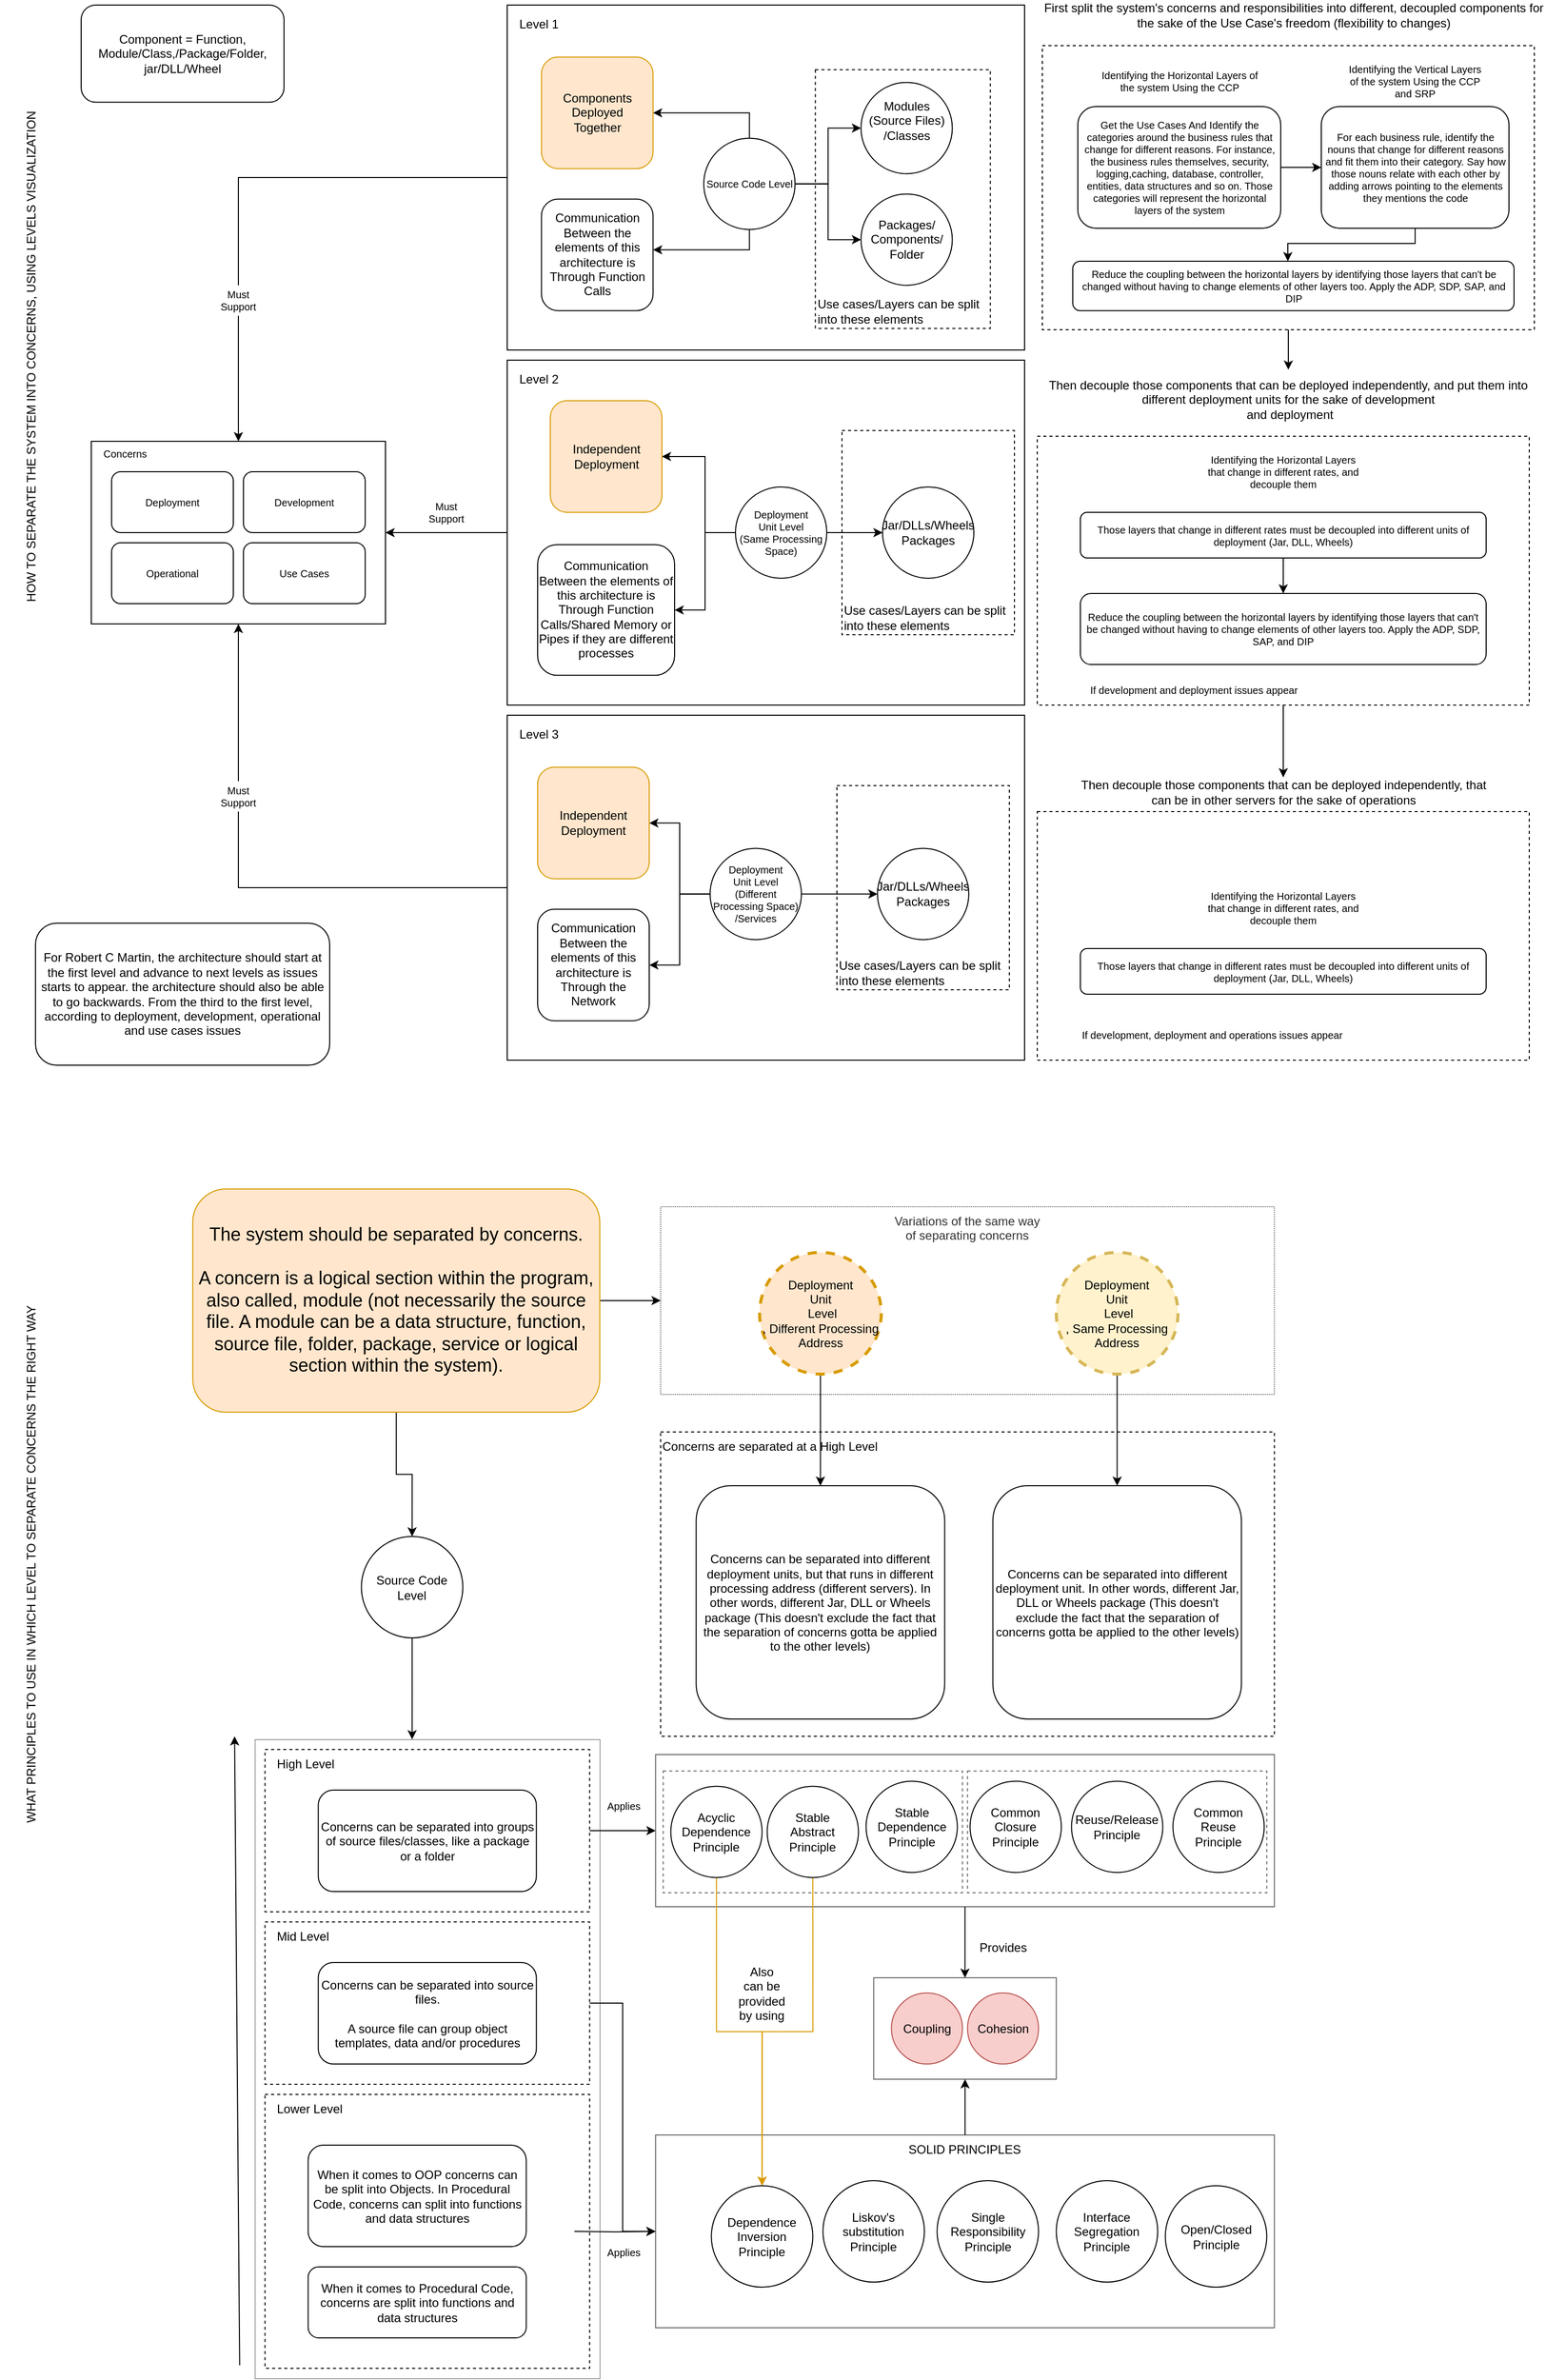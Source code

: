 <mxfile version="17.4.5" type="device" pages="2"><diagram id="HLjzb1TKxmAnJnLDwhKL" name="Levels of SOC"><mxGraphModel dx="2575" dy="1415" grid="1" gridSize="10" guides="1" tooltips="1" connect="1" arrows="1" fold="1" page="1" pageScale="1" pageWidth="850" pageHeight="1100" math="0" shadow="0"><root><mxCell id="0"/><mxCell id="1" parent="0"/><mxCell id="47B0x2rNKHiLUkAh-0pt-17" value="" style="rounded=0;whiteSpace=wrap;html=1;strokeColor=#252129;strokeWidth=0.5;opacity=80;" vertex="1" parent="1"><mxGeometry x="251.25" y="1742.5" width="340" height="630" as="geometry"/></mxCell><mxCell id="47B0x2rNKHiLUkAh-0pt-9" style="edgeStyle=orthogonalEdgeStyle;rounded=0;orthogonalLoop=1;jettySize=auto;html=1;entryX=0.5;entryY=1;entryDx=0;entryDy=0;startArrow=none;" edge="1" parent="1" source="47B0x2rNKHiLUkAh-0pt-15" target="16RGyjqrMhBFfmVhbUA3-64"><mxGeometry relative="1" as="geometry"/></mxCell><mxCell id="16RGyjqrMhBFfmVhbUA3-47" value="&lt;div&gt;Level 3&lt;/div&gt;" style="rounded=0;whiteSpace=wrap;html=1;strokeColor=default;fillColor=none;align=left;verticalAlign=top;spacingLeft=10;spacingTop=5;" parent="1" vertex="1"><mxGeometry x="500" y="733" width="510" height="340" as="geometry"/></mxCell><mxCell id="5dI2xMjoWz4Vx8IKqq5A-18" value="Use cases/Layers can be split into these elements" style="rounded=0;whiteSpace=wrap;html=1;verticalAlign=bottom;align=left;fillColor=none;dashed=1;" parent="1" vertex="1"><mxGeometry x="825" y="802.38" width="170" height="201.25" as="geometry"/></mxCell><mxCell id="ik0GhnS4acYLP-58BdQC-104" style="edgeStyle=orthogonalEdgeStyle;rounded=0;orthogonalLoop=1;jettySize=auto;html=1;" parent="1" source="ik0GhnS4acYLP-58BdQC-67" target="ik0GhnS4acYLP-58BdQC-70" edge="1"><mxGeometry relative="1" as="geometry"/></mxCell><mxCell id="ik0GhnS4acYLP-58BdQC-67" value="" style="rounded=0;whiteSpace=wrap;html=1;strokeWidth=1;fillColor=none;opacity=60;verticalAlign=top;" parent="1" vertex="1"><mxGeometry x="646.25" y="1757.5" width="610" height="150" as="geometry"/></mxCell><mxCell id="ik0GhnS4acYLP-58BdQC-56" value="" style="rounded=0;whiteSpace=wrap;html=1;strokeWidth=1;fillColor=none;opacity=60;verticalAlign=top;dashed=1;" parent="1" vertex="1"><mxGeometry x="953.75" y="1773.75" width="295" height="120" as="geometry"/></mxCell><mxCell id="ik0GhnS4acYLP-58BdQC-55" value="" style="rounded=0;whiteSpace=wrap;html=1;strokeWidth=1;fillColor=none;opacity=60;verticalAlign=top;dashed=1;" parent="1" vertex="1"><mxGeometry x="653.75" y="1773.75" width="295" height="120" as="geometry"/></mxCell><mxCell id="ik0GhnS4acYLP-58BdQC-102" style="edgeStyle=orthogonalEdgeStyle;rounded=0;orthogonalLoop=1;jettySize=auto;html=1;" parent="1" source="ik0GhnS4acYLP-58BdQC-46" target="ik0GhnS4acYLP-58BdQC-70" edge="1"><mxGeometry relative="1" as="geometry"><Array as="points"><mxPoint x="951.25" y="2112.5"/><mxPoint x="951.25" y="2112.5"/></Array></mxGeometry></mxCell><mxCell id="ik0GhnS4acYLP-58BdQC-46" value="SOLID PRINCIPLES" style="rounded=0;whiteSpace=wrap;html=1;strokeWidth=1;fillColor=none;opacity=60;verticalAlign=top;" parent="1" vertex="1"><mxGeometry x="646.25" y="2132.5" width="610" height="190" as="geometry"/></mxCell><mxCell id="ik0GhnS4acYLP-58BdQC-34" value="Variations of the same way &lt;br&gt;of separating concerns" style="rounded=0;whiteSpace=wrap;html=1;align=center;verticalAlign=top;fillColor=none;dashed=1;opacity=60;dashPattern=1 1;textOpacity=80;" parent="1" vertex="1"><mxGeometry x="651.25" y="1217.5" width="605" height="185" as="geometry"/></mxCell><mxCell id="ik0GhnS4acYLP-58BdQC-106" style="edgeStyle=orthogonalEdgeStyle;rounded=0;orthogonalLoop=1;jettySize=auto;html=1;entryX=0;entryY=0.5;entryDx=0;entryDy=0;" parent="1" source="ik0GhnS4acYLP-58BdQC-17" target="ik0GhnS4acYLP-58BdQC-67" edge="1"><mxGeometry relative="1" as="geometry"/></mxCell><mxCell id="ik0GhnS4acYLP-58BdQC-17" value="High Level" style="rounded=0;whiteSpace=wrap;html=1;align=left;verticalAlign=top;fillColor=none;dashed=1;spacingLeft=10;" parent="1" vertex="1"><mxGeometry x="261.25" y="1752.5" width="320" height="160" as="geometry"/></mxCell><mxCell id="ik0GhnS4acYLP-58BdQC-99" style="edgeStyle=orthogonalEdgeStyle;rounded=0;orthogonalLoop=1;jettySize=auto;html=1;entryX=0;entryY=0.5;entryDx=0;entryDy=0;" parent="1" source="ik0GhnS4acYLP-58BdQC-13" target="ik0GhnS4acYLP-58BdQC-46" edge="1"><mxGeometry relative="1" as="geometry"/></mxCell><mxCell id="ik0GhnS4acYLP-58BdQC-13" value="Mid Level" style="rounded=0;whiteSpace=wrap;html=1;align=left;verticalAlign=top;fillColor=none;dashed=1;spacingLeft=10;" parent="1" vertex="1"><mxGeometry x="261.25" y="1922.5" width="320" height="160" as="geometry"/></mxCell><mxCell id="ik0GhnS4acYLP-58BdQC-100" style="edgeStyle=orthogonalEdgeStyle;rounded=0;orthogonalLoop=1;jettySize=auto;html=1;entryX=0;entryY=0.5;entryDx=0;entryDy=0;" parent="1" target="ik0GhnS4acYLP-58BdQC-46" edge="1"><mxGeometry relative="1" as="geometry"><mxPoint x="566.25" y="2227.5" as="sourcePoint"/></mxGeometry></mxCell><mxCell id="ik0GhnS4acYLP-58BdQC-12" value="Lower Level" style="rounded=0;whiteSpace=wrap;html=1;align=left;verticalAlign=top;fillColor=none;dashed=1;spacingLeft=10;" parent="1" vertex="1"><mxGeometry x="261.25" y="2092.5" width="320" height="270" as="geometry"/></mxCell><mxCell id="16RGyjqrMhBFfmVhbUA3-64" value="Concerns" style="rounded=0;whiteSpace=wrap;html=1;fontSize=10;strokeColor=default;fillColor=none;align=left;verticalAlign=top;spacingLeft=10;" parent="1" vertex="1"><mxGeometry x="90" y="463" width="290" height="180" as="geometry"/></mxCell><mxCell id="47B0x2rNKHiLUkAh-0pt-10" style="edgeStyle=orthogonalEdgeStyle;rounded=0;orthogonalLoop=1;jettySize=auto;html=1;entryX=1;entryY=0.5;entryDx=0;entryDy=0;" edge="1" parent="1" source="16RGyjqrMhBFfmVhbUA3-46" target="16RGyjqrMhBFfmVhbUA3-64"><mxGeometry relative="1" as="geometry"/></mxCell><mxCell id="16RGyjqrMhBFfmVhbUA3-46" value="Level 2" style="rounded=0;whiteSpace=wrap;html=1;strokeColor=default;fillColor=none;align=left;verticalAlign=top;spacingLeft=10;spacingTop=5;" parent="1" vertex="1"><mxGeometry x="500" y="383" width="510" height="340" as="geometry"/></mxCell><mxCell id="5dI2xMjoWz4Vx8IKqq5A-8" value="Use cases/Layers can be split into these elements" style="rounded=0;whiteSpace=wrap;html=1;verticalAlign=bottom;align=left;fillColor=none;dashed=1;" parent="1" vertex="1"><mxGeometry x="830" y="452.37" width="170" height="201.25" as="geometry"/></mxCell><mxCell id="47B0x2rNKHiLUkAh-0pt-8" style="edgeStyle=orthogonalEdgeStyle;rounded=0;orthogonalLoop=1;jettySize=auto;html=1;entryX=0.5;entryY=0;entryDx=0;entryDy=0;startArrow=none;" edge="1" parent="1" source="16RGyjqrMhBFfmVhbUA3-68" target="16RGyjqrMhBFfmVhbUA3-64"><mxGeometry relative="1" as="geometry"/></mxCell><mxCell id="16RGyjqrMhBFfmVhbUA3-44" value="Level 1" style="rounded=0;whiteSpace=wrap;html=1;strokeColor=default;fillColor=none;align=left;verticalAlign=top;spacingLeft=10;spacingTop=5;" parent="1" vertex="1"><mxGeometry x="500" y="33" width="510" height="340" as="geometry"/></mxCell><mxCell id="5dI2xMjoWz4Vx8IKqq5A-5" value="Use cases/Layers can be split into these elements" style="rounded=0;whiteSpace=wrap;html=1;verticalAlign=bottom;align=left;fillColor=none;dashed=1;" parent="1" vertex="1"><mxGeometry x="803.75" y="96.75" width="172.5" height="255" as="geometry"/></mxCell><mxCell id="47B0x2rNKHiLUkAh-0pt-7" style="edgeStyle=orthogonalEdgeStyle;rounded=0;orthogonalLoop=1;jettySize=auto;html=1;entryX=0.5;entryY=0;entryDx=0;entryDy=0;" edge="1" parent="1" source="16RGyjqrMhBFfmVhbUA3-96" target="5dI2xMjoWz4Vx8IKqq5A-4"><mxGeometry relative="1" as="geometry"/></mxCell><mxCell id="16RGyjqrMhBFfmVhbUA3-96" value="" style="rounded=0;whiteSpace=wrap;html=1;fontSize=10;strokeColor=default;fillColor=none;dashed=1;" parent="1" vertex="1"><mxGeometry x="1022.5" y="458" width="485" height="265" as="geometry"/></mxCell><mxCell id="47B0x2rNKHiLUkAh-0pt-6" style="edgeStyle=orthogonalEdgeStyle;rounded=0;orthogonalLoop=1;jettySize=auto;html=1;entryX=0.5;entryY=0;entryDx=0;entryDy=0;" edge="1" parent="1" source="16RGyjqrMhBFfmVhbUA3-88" target="5dI2xMjoWz4Vx8IKqq5A-2"><mxGeometry relative="1" as="geometry"/></mxCell><mxCell id="16RGyjqrMhBFfmVhbUA3-88" value="" style="rounded=0;whiteSpace=wrap;html=1;fontSize=10;strokeColor=default;fillColor=none;dashed=1;" parent="1" vertex="1"><mxGeometry x="1027.5" y="73" width="485" height="280" as="geometry"/></mxCell><mxCell id="16RGyjqrMhBFfmVhbUA3-4" style="edgeStyle=orthogonalEdgeStyle;rounded=0;orthogonalLoop=1;jettySize=auto;html=1;" parent="1" source="16RGyjqrMhBFfmVhbUA3-1" target="16RGyjqrMhBFfmVhbUA3-2" edge="1"><mxGeometry relative="1" as="geometry"/></mxCell><mxCell id="5dI2xMjoWz4Vx8IKqq5A-7" style="edgeStyle=orthogonalEdgeStyle;rounded=0;orthogonalLoop=1;jettySize=auto;html=1;" parent="1" source="16RGyjqrMhBFfmVhbUA3-1" target="16RGyjqrMhBFfmVhbUA3-3" edge="1"><mxGeometry relative="1" as="geometry"/></mxCell><mxCell id="5dI2xMjoWz4Vx8IKqq5A-11" style="edgeStyle=orthogonalEdgeStyle;rounded=0;orthogonalLoop=1;jettySize=auto;html=1;" parent="1" source="16RGyjqrMhBFfmVhbUA3-1" target="16RGyjqrMhBFfmVhbUA3-28" edge="1"><mxGeometry relative="1" as="geometry"><Array as="points"><mxPoint x="738.75" y="274.25"/></Array></mxGeometry></mxCell><mxCell id="5dI2xMjoWz4Vx8IKqq5A-15" style="edgeStyle=orthogonalEdgeStyle;rounded=0;orthogonalLoop=1;jettySize=auto;html=1;entryX=1;entryY=0.5;entryDx=0;entryDy=0;" parent="1" source="16RGyjqrMhBFfmVhbUA3-1" target="5dI2xMjoWz4Vx8IKqq5A-14" edge="1"><mxGeometry relative="1" as="geometry"><Array as="points"><mxPoint x="738.75" y="139.25"/></Array></mxGeometry></mxCell><mxCell id="16RGyjqrMhBFfmVhbUA3-1" value="&lt;div style=&quot;font-size: 10px;&quot;&gt;Source Code Level&lt;/div&gt;" style="ellipse;whiteSpace=wrap;html=1;aspect=fixed;fontSize=10;" parent="1" vertex="1"><mxGeometry x="693.75" y="164.25" width="90" height="90" as="geometry"/></mxCell><mxCell id="16RGyjqrMhBFfmVhbUA3-2" value="&lt;div&gt;Modules&lt;br&gt;(Source Files)&lt;br&gt;/Classes&lt;/div&gt;&lt;div&gt;&lt;br&gt;&lt;/div&gt;" style="ellipse;whiteSpace=wrap;html=1;aspect=fixed;align=center;verticalAlign=middle;" parent="1" vertex="1"><mxGeometry x="848.75" y="109.25" width="90" height="90" as="geometry"/></mxCell><mxCell id="16RGyjqrMhBFfmVhbUA3-3" value="Packages/&lt;br&gt;Components/&lt;br&gt;Folder" style="ellipse;whiteSpace=wrap;html=1;aspect=fixed;" parent="1" vertex="1"><mxGeometry x="848.75" y="219.25" width="90" height="90" as="geometry"/></mxCell><mxCell id="16RGyjqrMhBFfmVhbUA3-33" style="edgeStyle=orthogonalEdgeStyle;rounded=0;orthogonalLoop=1;jettySize=auto;html=1;" parent="1" source="16RGyjqrMhBFfmVhbUA3-6" target="16RGyjqrMhBFfmVhbUA3-32" edge="1"><mxGeometry relative="1" as="geometry"/></mxCell><mxCell id="16RGyjqrMhBFfmVhbUA3-34" style="edgeStyle=orthogonalEdgeStyle;rounded=0;orthogonalLoop=1;jettySize=auto;html=1;" parent="1" source="16RGyjqrMhBFfmVhbUA3-6" target="16RGyjqrMhBFfmVhbUA3-7" edge="1"><mxGeometry relative="1" as="geometry"/></mxCell><mxCell id="5dI2xMjoWz4Vx8IKqq5A-17" style="edgeStyle=orthogonalEdgeStyle;rounded=0;orthogonalLoop=1;jettySize=auto;html=1;" parent="1" source="16RGyjqrMhBFfmVhbUA3-6" target="5dI2xMjoWz4Vx8IKqq5A-16" edge="1"><mxGeometry relative="1" as="geometry"><Array as="points"><mxPoint x="695" y="553"/><mxPoint x="695" y="478"/></Array></mxGeometry></mxCell><mxCell id="16RGyjqrMhBFfmVhbUA3-6" value="Deployment &lt;br&gt;Unit Level&lt;br style=&quot;font-size: 10px&quot;&gt;(Same Processing Space)" style="ellipse;whiteSpace=wrap;html=1;aspect=fixed;fontSize=10;" parent="1" vertex="1"><mxGeometry x="725" y="508" width="90" height="90" as="geometry"/></mxCell><mxCell id="16RGyjqrMhBFfmVhbUA3-7" value="Jar/DLLs/Wheels&lt;br&gt;Packages" style="ellipse;whiteSpace=wrap;html=1;aspect=fixed;" parent="1" vertex="1"><mxGeometry x="870" y="508" width="90" height="90" as="geometry"/></mxCell><mxCell id="16RGyjqrMhBFfmVhbUA3-11" style="edgeStyle=orthogonalEdgeStyle;rounded=0;orthogonalLoop=1;jettySize=auto;html=1;" parent="1" source="16RGyjqrMhBFfmVhbUA3-12" target="16RGyjqrMhBFfmVhbUA3-13" edge="1"><mxGeometry relative="1" as="geometry"/></mxCell><mxCell id="16RGyjqrMhBFfmVhbUA3-37" style="edgeStyle=orthogonalEdgeStyle;rounded=0;orthogonalLoop=1;jettySize=auto;html=1;" parent="1" source="16RGyjqrMhBFfmVhbUA3-12" target="16RGyjqrMhBFfmVhbUA3-36" edge="1"><mxGeometry relative="1" as="geometry"/></mxCell><mxCell id="5dI2xMjoWz4Vx8IKqq5A-20" style="edgeStyle=orthogonalEdgeStyle;rounded=0;orthogonalLoop=1;jettySize=auto;html=1;" parent="1" source="16RGyjqrMhBFfmVhbUA3-12" target="5dI2xMjoWz4Vx8IKqq5A-19" edge="1"><mxGeometry relative="1" as="geometry"/></mxCell><mxCell id="16RGyjqrMhBFfmVhbUA3-12" value="Deployment &lt;br&gt;Unit Level&lt;br style=&quot;font-size: 10px&quot;&gt;(Different Processing Space)&lt;br&gt;/Services" style="ellipse;whiteSpace=wrap;html=1;aspect=fixed;fontSize=10;" parent="1" vertex="1"><mxGeometry x="700" y="864.25" width="90" height="90" as="geometry"/></mxCell><mxCell id="16RGyjqrMhBFfmVhbUA3-13" value="Jar/DLLs/Wheels&lt;br&gt;Packages" style="ellipse;whiteSpace=wrap;html=1;aspect=fixed;" parent="1" vertex="1"><mxGeometry x="865" y="864.25" width="90" height="90" as="geometry"/></mxCell><mxCell id="16RGyjqrMhBFfmVhbUA3-27" value="Component = Function, Module/Class,/Package/Folder, jar/DLL/Wheel" style="rounded=1;whiteSpace=wrap;html=1;" parent="1" vertex="1"><mxGeometry x="80" y="33" width="200" height="95.75" as="geometry"/></mxCell><mxCell id="16RGyjqrMhBFfmVhbUA3-28" value="Communication Between the elements of this architecture is Through Function Calls" style="rounded=1;whiteSpace=wrap;html=1;" parent="1" vertex="1"><mxGeometry x="533.75" y="224.25" width="110" height="110" as="geometry"/></mxCell><mxCell id="16RGyjqrMhBFfmVhbUA3-32" value="Communication Between the elements of this architecture is Through Function Calls/Shared Memory or Pipes if they are different processes" style="rounded=1;whiteSpace=wrap;html=1;" parent="1" vertex="1"><mxGeometry x="530" y="564.88" width="135" height="128.75" as="geometry"/></mxCell><mxCell id="16RGyjqrMhBFfmVhbUA3-36" value="Communication Between the elements of this architecture is Through the Network" style="rounded=1;whiteSpace=wrap;html=1;" parent="1" vertex="1"><mxGeometry x="530" y="924.25" width="110" height="110" as="geometry"/></mxCell><mxCell id="16RGyjqrMhBFfmVhbUA3-50" value="For Robert C Martin, the architecture should start at the first level and advance to next levels as issues starts to appear. the architecture should also be able to go backwards. From the third to the first level, according to deployment, development, operational and use cases issues" style="rounded=1;whiteSpace=wrap;html=1;" parent="1" vertex="1"><mxGeometry x="35" y="938" width="290" height="140" as="geometry"/></mxCell><mxCell id="16RGyjqrMhBFfmVhbUA3-59" value="Deployment" style="rounded=1;whiteSpace=wrap;html=1;fontSize=10;strokeColor=default;fillColor=none;" parent="1" vertex="1"><mxGeometry x="110" y="493" width="120" height="60" as="geometry"/></mxCell><mxCell id="16RGyjqrMhBFfmVhbUA3-60" value="Development" style="rounded=1;whiteSpace=wrap;html=1;fontSize=10;strokeColor=default;fillColor=none;" parent="1" vertex="1"><mxGeometry x="240" y="493" width="120" height="60" as="geometry"/></mxCell><mxCell id="16RGyjqrMhBFfmVhbUA3-61" value="Use Cases" style="rounded=1;whiteSpace=wrap;html=1;fontSize=10;strokeColor=default;fillColor=none;" parent="1" vertex="1"><mxGeometry x="240" y="563" width="120" height="60" as="geometry"/></mxCell><mxCell id="16RGyjqrMhBFfmVhbUA3-62" value="Operational" style="rounded=1;whiteSpace=wrap;html=1;fontSize=10;strokeColor=default;fillColor=none;" parent="1" vertex="1"><mxGeometry x="110" y="563" width="120" height="60" as="geometry"/></mxCell><mxCell id="16RGyjqrMhBFfmVhbUA3-73" style="edgeStyle=orthogonalEdgeStyle;rounded=0;orthogonalLoop=1;jettySize=auto;html=1;fontSize=10;" parent="1" source="16RGyjqrMhBFfmVhbUA3-69" target="16RGyjqrMhBFfmVhbUA3-70" edge="1"><mxGeometry relative="1" as="geometry"/></mxCell><mxCell id="16RGyjqrMhBFfmVhbUA3-69" value="Get the Use Cases And Identify the categories around the business rules that change for different reasons. For instance, the business rules themselves, security, logging,caching, database, controller, entities, data structures and so on. Those categories will represent the horizontal layers of the system" style="rounded=1;whiteSpace=wrap;html=1;fontSize=10;strokeColor=default;fillColor=none;" parent="1" vertex="1"><mxGeometry x="1062.5" y="133" width="200" height="120" as="geometry"/></mxCell><mxCell id="16RGyjqrMhBFfmVhbUA3-84" style="edgeStyle=orthogonalEdgeStyle;rounded=0;orthogonalLoop=1;jettySize=auto;html=1;fontSize=10;" parent="1" source="16RGyjqrMhBFfmVhbUA3-70" target="16RGyjqrMhBFfmVhbUA3-83" edge="1"><mxGeometry relative="1" as="geometry"><Array as="points"><mxPoint x="1395.5" y="268"/><mxPoint x="1269.5" y="268"/></Array></mxGeometry></mxCell><mxCell id="16RGyjqrMhBFfmVhbUA3-70" value="For each business rule, identify the nouns that change for different reasons and fit them into their category. Say how those nouns relate with each other by adding arrows pointing to the elements they mentions the code" style="rounded=1;whiteSpace=wrap;html=1;fontSize=10;strokeColor=default;fillColor=none;" parent="1" vertex="1"><mxGeometry x="1302.5" y="133" width="185" height="120" as="geometry"/></mxCell><mxCell id="16RGyjqrMhBFfmVhbUA3-72" value="Identifying the Horizontal Layers of the system Using the CCP" style="text;html=1;strokeColor=none;fillColor=none;align=center;verticalAlign=middle;whiteSpace=wrap;rounded=0;fontSize=10;" parent="1" vertex="1"><mxGeometry x="1082.5" y="93" width="160" height="30" as="geometry"/></mxCell><mxCell id="16RGyjqrMhBFfmVhbUA3-74" value="Identifying the Vertical Layers of the system Using the CCP and SRP" style="text;html=1;strokeColor=none;fillColor=none;align=center;verticalAlign=middle;whiteSpace=wrap;rounded=0;fontSize=10;" parent="1" vertex="1"><mxGeometry x="1325" y="93" width="140" height="30" as="geometry"/></mxCell><mxCell id="16RGyjqrMhBFfmVhbUA3-83" value="Reduce the coupling between the horizontal layers by identifying those layers that can't be changed without having to change elements of other layers too. Apply the ADP, SDP, SAP, and DIP" style="rounded=1;whiteSpace=wrap;html=1;fontSize=10;strokeColor=default;fillColor=none;" parent="1" vertex="1"><mxGeometry x="1057.5" y="285.5" width="435" height="48.75" as="geometry"/></mxCell><mxCell id="16RGyjqrMhBFfmVhbUA3-115" style="edgeStyle=orthogonalEdgeStyle;rounded=0;orthogonalLoop=1;jettySize=auto;html=1;fontSize=10;" parent="1" source="16RGyjqrMhBFfmVhbUA3-90" target="16RGyjqrMhBFfmVhbUA3-114" edge="1"><mxGeometry relative="1" as="geometry"/></mxCell><mxCell id="16RGyjqrMhBFfmVhbUA3-90" value="Those layers that change in different rates must be decoupled into different units of deployment (Jar, DLL, Wheels)" style="rounded=1;whiteSpace=wrap;html=1;fontSize=10;strokeColor=default;fillColor=none;" parent="1" vertex="1"><mxGeometry x="1065" y="533" width="400" height="45" as="geometry"/></mxCell><mxCell id="16RGyjqrMhBFfmVhbUA3-91" style="edgeStyle=orthogonalEdgeStyle;rounded=0;orthogonalLoop=1;jettySize=auto;html=1;fontSize=10;" parent="1" edge="1"><mxGeometry relative="1" as="geometry"><mxPoint x="942.5" y="230" as="sourcePoint"/></mxGeometry></mxCell><mxCell id="16RGyjqrMhBFfmVhbUA3-93" value="Identifying the Horizontal Layers that change in different rates, and decouple them" style="text;html=1;strokeColor=none;fillColor=none;align=center;verticalAlign=middle;whiteSpace=wrap;rounded=0;fontSize=10;" parent="1" vertex="1"><mxGeometry x="1185" y="478" width="160" height="30" as="geometry"/></mxCell><mxCell id="16RGyjqrMhBFfmVhbUA3-106" value="If development and deployment issues appear" style="rounded=1;whiteSpace=wrap;html=1;fontSize=10;strokeColor=none;fillColor=none;" parent="1" vertex="1"><mxGeometry x="1032.5" y="693" width="287.5" height="30" as="geometry"/></mxCell><mxCell id="16RGyjqrMhBFfmVhbUA3-108" value="" style="rounded=0;whiteSpace=wrap;html=1;fontSize=10;strokeColor=default;fillColor=none;dashed=1;" parent="1" vertex="1"><mxGeometry x="1022.5" y="828" width="485" height="245" as="geometry"/></mxCell><mxCell id="16RGyjqrMhBFfmVhbUA3-109" value="Those layers that change in different rates must be decoupled into different units of deployment (Jar, DLL, Wheels)" style="rounded=1;whiteSpace=wrap;html=1;fontSize=10;strokeColor=default;fillColor=none;" parent="1" vertex="1"><mxGeometry x="1065" y="963" width="400" height="45" as="geometry"/></mxCell><mxCell id="16RGyjqrMhBFfmVhbUA3-110" value="Identifying the Horizontal Layers that change in different rates, and decouple them" style="text;html=1;strokeColor=none;fillColor=none;align=center;verticalAlign=middle;whiteSpace=wrap;rounded=0;fontSize=10;" parent="1" vertex="1"><mxGeometry x="1185" y="908" width="160" height="30" as="geometry"/></mxCell><mxCell id="16RGyjqrMhBFfmVhbUA3-111" value="If development, deployment and operations issues appear" style="rounded=1;whiteSpace=wrap;html=1;fontSize=10;strokeColor=none;fillColor=none;" parent="1" vertex="1"><mxGeometry x="1030" y="1033" width="330" height="30" as="geometry"/></mxCell><mxCell id="16RGyjqrMhBFfmVhbUA3-114" value="Reduce the coupling between the horizontal layers by identifying those layers that can't be changed without having to change elements of other layers too. Apply the ADP, SDP, SAP, and DIP" style="rounded=1;whiteSpace=wrap;html=1;fontSize=10;strokeColor=default;fillColor=none;" parent="1" vertex="1"><mxGeometry x="1065" y="613" width="400" height="70" as="geometry"/></mxCell><mxCell id="5dI2xMjoWz4Vx8IKqq5A-1" value="First split the system's concerns and responsibilities into different, decoupled components for the sake of the Use Case's freedom (flexibility to changes)" style="text;html=1;strokeColor=none;fillColor=none;align=center;verticalAlign=middle;whiteSpace=wrap;rounded=0;" parent="1" vertex="1"><mxGeometry x="1027.5" y="28" width="495" height="30" as="geometry"/></mxCell><mxCell id="5dI2xMjoWz4Vx8IKqq5A-2" value="&lt;div&gt;Then decouple those components that can be deployed independently, and put them into different deployment units for the sake of development&lt;br&gt;&lt;/div&gt;&amp;nbsp;and deployment" style="text;html=1;strokeColor=none;fillColor=none;align=center;verticalAlign=middle;whiteSpace=wrap;rounded=0;" parent="1" vertex="1"><mxGeometry x="1031.25" y="392.37" width="477.5" height="60" as="geometry"/></mxCell><mxCell id="5dI2xMjoWz4Vx8IKqq5A-4" value="&lt;div&gt;Then decouple those components that can be deployed independently, that&lt;/div&gt;&lt;div&gt;can be in other servers for the sake of operations&lt;br&gt;&lt;/div&gt;" style="text;html=1;strokeColor=none;fillColor=none;align=center;verticalAlign=middle;whiteSpace=wrap;rounded=0;" parent="1" vertex="1"><mxGeometry x="1022.5" y="794.25" width="485" height="30" as="geometry"/></mxCell><mxCell id="5dI2xMjoWz4Vx8IKqq5A-14" value="&lt;div&gt;Components&lt;/div&gt;&lt;div&gt;Deployed&lt;/div&gt;&lt;div&gt;Together&lt;br&gt;&lt;/div&gt;" style="rounded=1;whiteSpace=wrap;html=1;fillColor=#ffe6cc;strokeColor=#d79b00;" parent="1" vertex="1"><mxGeometry x="533.75" y="84.25" width="110" height="110" as="geometry"/></mxCell><mxCell id="5dI2xMjoWz4Vx8IKqq5A-16" value="Independent Deployment" style="rounded=1;whiteSpace=wrap;html=1;fillColor=#ffe6cc;strokeColor=#d79b00;" parent="1" vertex="1"><mxGeometry x="542.5" y="423" width="110" height="110" as="geometry"/></mxCell><mxCell id="5dI2xMjoWz4Vx8IKqq5A-19" value="Independent Deployment" style="rounded=1;whiteSpace=wrap;html=1;fillColor=#ffe6cc;strokeColor=#d79b00;" parent="1" vertex="1"><mxGeometry x="530" y="784.25" width="110" height="110" as="geometry"/></mxCell><mxCell id="47B0x2rNKHiLUkAh-0pt-20" style="edgeStyle=orthogonalEdgeStyle;rounded=0;orthogonalLoop=1;jettySize=auto;html=1;" edge="1" parent="1" source="teyT_naqWiQE3_Rpqjwi-5" target="ik0GhnS4acYLP-58BdQC-4"><mxGeometry relative="1" as="geometry"/></mxCell><mxCell id="47B0x2rNKHiLUkAh-0pt-23" style="edgeStyle=orthogonalEdgeStyle;rounded=0;orthogonalLoop=1;jettySize=auto;html=1;" edge="1" parent="1" source="teyT_naqWiQE3_Rpqjwi-5" target="ik0GhnS4acYLP-58BdQC-34"><mxGeometry relative="1" as="geometry"/></mxCell><mxCell id="teyT_naqWiQE3_Rpqjwi-5" value="&lt;div style=&quot;font-size: 18px;&quot;&gt;The system should be separated by concerns.&lt;/div&gt;&lt;div style=&quot;font-size: 18px;&quot;&gt;&lt;br style=&quot;font-size: 18px;&quot;&gt;&lt;/div&gt;&lt;div style=&quot;font-size: 18px;&quot;&gt;A concern is a logical section within the program, also called, module (not necessarily the source file. A module can be a data structure, function, source file, folder, package, service or logical section within the system).&lt;br style=&quot;font-size: 18px;&quot;&gt;&lt;/div&gt;" style="rounded=1;whiteSpace=wrap;html=1;fillColor=#ffe6cc;strokeColor=#d79b00;fontSize=18;" parent="1" vertex="1"><mxGeometry x="190" y="1200" width="401.25" height="220" as="geometry"/></mxCell><mxCell id="ik0GhnS4acYLP-58BdQC-1" value="When it comes to OOP concerns can be split into Objects. In Procedural Code, concerns can split into functions and data structures" style="rounded=1;whiteSpace=wrap;html=1;" parent="1" vertex="1"><mxGeometry x="303.75" y="2142.5" width="215" height="100" as="geometry"/></mxCell><mxCell id="47B0x2rNKHiLUkAh-0pt-22" style="edgeStyle=orthogonalEdgeStyle;rounded=0;orthogonalLoop=1;jettySize=auto;html=1;entryX=0.5;entryY=0;entryDx=0;entryDy=0;" edge="1" parent="1" source="ik0GhnS4acYLP-58BdQC-4"><mxGeometry relative="1" as="geometry"><mxPoint x="406.25" y="1742.5" as="targetPoint"/></mxGeometry></mxCell><mxCell id="ik0GhnS4acYLP-58BdQC-4" value="Source Code Level" style="ellipse;whiteSpace=wrap;html=1;aspect=fixed;" parent="1" vertex="1"><mxGeometry x="356.25" y="1542.5" width="100" height="100" as="geometry"/></mxCell><mxCell id="ik0GhnS4acYLP-58BdQC-8" value="&lt;div&gt;When it comes to Procedural Code, concerns are split into functions and data structures&lt;/div&gt;" style="rounded=1;whiteSpace=wrap;html=1;" parent="1" vertex="1"><mxGeometry x="303.75" y="2262.5" width="215" height="70" as="geometry"/></mxCell><mxCell id="ik0GhnS4acYLP-58BdQC-10" value="&lt;div&gt;Concerns can be separated into source files.&lt;/div&gt;&lt;div&gt;&lt;br&gt;&lt;/div&gt;&lt;div&gt;A source file can group object templates, data and/or procedures&lt;br&gt;&lt;/div&gt;" style="rounded=1;whiteSpace=wrap;html=1;" parent="1" vertex="1"><mxGeometry x="313.75" y="1962.5" width="215" height="100" as="geometry"/></mxCell><mxCell id="ik0GhnS4acYLP-58BdQC-14" value="Concerns can be separated into groups of source files/classes, like a package or a folder" style="rounded=1;whiteSpace=wrap;html=1;" parent="1" vertex="1"><mxGeometry x="313.75" y="1792.5" width="215" height="100" as="geometry"/></mxCell><mxCell id="ik0GhnS4acYLP-58BdQC-15" value="" style="endArrow=classic;html=1;rounded=0;" parent="1" edge="1"><mxGeometry width="50" height="50" relative="1" as="geometry"><mxPoint x="236.25" y="2359.5" as="sourcePoint"/><mxPoint x="231.25" y="1739.5" as="targetPoint"/></mxGeometry></mxCell><mxCell id="ik0GhnS4acYLP-58BdQC-38" style="edgeStyle=orthogonalEdgeStyle;rounded=0;orthogonalLoop=1;jettySize=auto;html=1;" parent="1" source="ik0GhnS4acYLP-58BdQC-21" target="ik0GhnS4acYLP-58BdQC-36" edge="1"><mxGeometry relative="1" as="geometry"/></mxCell><mxCell id="ik0GhnS4acYLP-58BdQC-21" value="&lt;div&gt;Deployment&lt;/div&gt;&lt;div&gt;Unit&lt;/div&gt;&lt;div&gt;&amp;nbsp;Level&lt;/div&gt;, Same Processing Address" style="ellipse;whiteSpace=wrap;html=1;aspect=fixed;fillColor=#fff2cc;strokeColor=#d6b656;dashed=1;strokeWidth=3;" parent="1" vertex="1"><mxGeometry x="1041.25" y="1262.5" width="120" height="120" as="geometry"/></mxCell><mxCell id="ik0GhnS4acYLP-58BdQC-39" style="edgeStyle=orthogonalEdgeStyle;rounded=0;orthogonalLoop=1;jettySize=auto;html=1;" parent="1" source="ik0GhnS4acYLP-58BdQC-26" target="ik0GhnS4acYLP-58BdQC-28" edge="1"><mxGeometry relative="1" as="geometry"/></mxCell><mxCell id="ik0GhnS4acYLP-58BdQC-26" value="&lt;div&gt;Deployment&lt;/div&gt;&lt;div&gt;Unit&lt;/div&gt;&lt;div&gt;&amp;nbsp;Level&lt;/div&gt;, Different Processing Address" style="ellipse;whiteSpace=wrap;html=1;aspect=fixed;fillColor=#ffe6cc;strokeColor=#d79b00;strokeWidth=3;dashed=1;" parent="1" vertex="1"><mxGeometry x="748.75" y="1262.5" width="120" height="120" as="geometry"/></mxCell><mxCell id="ik0GhnS4acYLP-58BdQC-27" value="Concerns are separated at a High Level" style="rounded=0;whiteSpace=wrap;html=1;align=left;verticalAlign=top;fillColor=none;dashed=1;" parent="1" vertex="1"><mxGeometry x="651.25" y="1439.5" width="605" height="300" as="geometry"/></mxCell><mxCell id="ik0GhnS4acYLP-58BdQC-28" value="Concerns can be separated into different deployment units, but that runs in different processing address (different servers). In other words, different Jar, DLL or Wheels package (This doesn't exclude the fact that the separation of concerns gotta be applied to the other levels)" style="rounded=1;whiteSpace=wrap;html=1;" parent="1" vertex="1"><mxGeometry x="686.25" y="1492.5" width="245" height="230" as="geometry"/></mxCell><mxCell id="ik0GhnS4acYLP-58BdQC-36" value="Concerns can be separated into different deployment unit. In other words, different Jar, DLL or Wheels package (This doesn't exclude the fact that the separation of concerns gotta be applied to the other levels)" style="rounded=1;whiteSpace=wrap;html=1;" parent="1" vertex="1"><mxGeometry x="978.75" y="1492.5" width="245" height="230" as="geometry"/></mxCell><mxCell id="ik0GhnS4acYLP-58BdQC-40" value="&lt;div&gt;Single Responsibility&lt;/div&gt;&lt;div&gt;Principle&lt;/div&gt;" style="ellipse;whiteSpace=wrap;html=1;aspect=fixed;" parent="1" vertex="1"><mxGeometry x="923.75" y="2177.5" width="100" height="100" as="geometry"/></mxCell><mxCell id="ik0GhnS4acYLP-58BdQC-43" value="&lt;div&gt;Open/Closed&lt;/div&gt;&lt;div&gt;Principle&lt;br&gt;&lt;/div&gt;" style="ellipse;whiteSpace=wrap;html=1;aspect=fixed;" parent="1" vertex="1"><mxGeometry x="1148.75" y="2182.5" width="100" height="100" as="geometry"/></mxCell><mxCell id="ik0GhnS4acYLP-58BdQC-45" value="Interface Segregation Principle" style="ellipse;whiteSpace=wrap;html=1;aspect=fixed;" parent="1" vertex="1"><mxGeometry x="1041.25" y="2177.5" width="100" height="100" as="geometry"/></mxCell><mxCell id="ik0GhnS4acYLP-58BdQC-48" value="&lt;div&gt;Common Closure&lt;/div&gt;&lt;div&gt;Principle&lt;br&gt;&lt;/div&gt;" style="ellipse;whiteSpace=wrap;html=1;aspect=fixed;" parent="1" vertex="1"><mxGeometry x="956.25" y="1783.75" width="90" height="90" as="geometry"/></mxCell><mxCell id="ik0GhnS4acYLP-58BdQC-49" value="&lt;div&gt;Common&lt;/div&gt;&lt;div&gt;Reuse&lt;/div&gt;&lt;div&gt;Principle&lt;br&gt;&lt;/div&gt;" style="ellipse;whiteSpace=wrap;html=1;aspect=fixed;" parent="1" vertex="1"><mxGeometry x="1156.25" y="1783.75" width="90" height="90" as="geometry"/></mxCell><mxCell id="ik0GhnS4acYLP-58BdQC-50" value="&lt;div&gt;Reuse/Release&lt;/div&gt;&lt;div&gt;Principle&lt;br&gt;&lt;/div&gt;" style="ellipse;whiteSpace=wrap;html=1;aspect=fixed;" parent="1" vertex="1"><mxGeometry x="1056.25" y="1783.75" width="90" height="90" as="geometry"/></mxCell><mxCell id="ik0GhnS4acYLP-58BdQC-98" style="edgeStyle=orthogonalEdgeStyle;rounded=0;orthogonalLoop=1;jettySize=auto;html=1;fillColor=#ffe6cc;strokeColor=#d79b00;" parent="1" source="ik0GhnS4acYLP-58BdQC-51" target="ik0GhnS4acYLP-58BdQC-60" edge="1"><mxGeometry relative="1" as="geometry"/></mxCell><mxCell id="ik0GhnS4acYLP-58BdQC-51" value="&lt;div&gt;Stable&lt;/div&gt;&lt;div&gt;Abstract&lt;/div&gt;&lt;div&gt;Principle&lt;br&gt;&lt;/div&gt;" style="ellipse;whiteSpace=wrap;html=1;aspect=fixed;" parent="1" vertex="1"><mxGeometry x="756.25" y="1788.75" width="90" height="90" as="geometry"/></mxCell><mxCell id="ik0GhnS4acYLP-58BdQC-52" value="&lt;div&gt;Stable&lt;/div&gt;&lt;div&gt;Dependence&lt;br&gt;&lt;/div&gt;&lt;div&gt;Principle&lt;br&gt;&lt;/div&gt;" style="ellipse;whiteSpace=wrap;html=1;aspect=fixed;" parent="1" vertex="1"><mxGeometry x="853.75" y="1783.75" width="90" height="90" as="geometry"/></mxCell><mxCell id="ik0GhnS4acYLP-58BdQC-93" style="edgeStyle=orthogonalEdgeStyle;rounded=0;orthogonalLoop=1;jettySize=auto;html=1;entryX=0.5;entryY=0;entryDx=0;entryDy=0;fillColor=#ffe6cc;strokeColor=#d79b00;" parent="1" source="ik0GhnS4acYLP-58BdQC-53" target="ik0GhnS4acYLP-58BdQC-60" edge="1"><mxGeometry relative="1" as="geometry"/></mxCell><mxCell id="ik0GhnS4acYLP-58BdQC-53" value="&lt;div&gt;Acyclic&lt;/div&gt;&lt;div&gt;Dependence&lt;/div&gt;&lt;div&gt;Principle&lt;br&gt;&lt;/div&gt;" style="ellipse;whiteSpace=wrap;html=1;aspect=fixed;" parent="1" vertex="1"><mxGeometry x="661.25" y="1788.75" width="90" height="90" as="geometry"/></mxCell><mxCell id="ik0GhnS4acYLP-58BdQC-60" value="&lt;div&gt;Dependence&lt;/div&gt;&lt;div&gt;Inversion&lt;/div&gt;&lt;div&gt;Principle&lt;/div&gt;" style="ellipse;whiteSpace=wrap;html=1;aspect=fixed;" parent="1" vertex="1"><mxGeometry x="701.25" y="2182.5" width="100" height="100" as="geometry"/></mxCell><mxCell id="ik0GhnS4acYLP-58BdQC-70" value="" style="rounded=0;whiteSpace=wrap;html=1;strokeWidth=1;fillColor=none;opacity=60;verticalAlign=top;" parent="1" vertex="1"><mxGeometry x="861.25" y="1977.5" width="180" height="100" as="geometry"/></mxCell><mxCell id="ik0GhnS4acYLP-58BdQC-44" value="&lt;div&gt;Liskov's substitution&lt;/div&gt;&lt;div&gt;Principle&lt;br&gt;&lt;/div&gt;" style="ellipse;whiteSpace=wrap;html=1;aspect=fixed;" parent="1" vertex="1"><mxGeometry x="811.25" y="2177.5" width="100" height="100" as="geometry"/></mxCell><mxCell id="ik0GhnS4acYLP-58BdQC-71" value="Coupling" style="ellipse;whiteSpace=wrap;html=1;aspect=fixed;fillColor=#f8cecc;strokeColor=#b85450;" parent="1" vertex="1"><mxGeometry x="878.75" y="1992.5" width="70" height="70" as="geometry"/></mxCell><mxCell id="ik0GhnS4acYLP-58BdQC-72" value="&lt;div&gt;Cohesion&lt;/div&gt;" style="ellipse;whiteSpace=wrap;html=1;aspect=fixed;fillColor=#f8cecc;strokeColor=#b85450;" parent="1" vertex="1"><mxGeometry x="953.75" y="1992.5" width="70" height="70" as="geometry"/></mxCell><mxCell id="ik0GhnS4acYLP-58BdQC-103" value="Provides" style="text;html=1;strokeColor=none;fillColor=none;align=center;verticalAlign=middle;whiteSpace=wrap;rounded=0;dashed=1;opacity=60;" parent="1" vertex="1"><mxGeometry x="958.75" y="1932.5" width="60" height="30" as="geometry"/></mxCell><mxCell id="ik0GhnS4acYLP-58BdQC-105" value="Applies" style="text;html=1;strokeColor=none;fillColor=none;align=center;verticalAlign=middle;whiteSpace=wrap;rounded=0;dashed=1;opacity=60;fontSize=10;" parent="1" vertex="1"><mxGeometry x="593.13" y="2232.5" width="43.75" height="30" as="geometry"/></mxCell><mxCell id="ik0GhnS4acYLP-58BdQC-107" value="Applies" style="text;html=1;strokeColor=none;fillColor=none;align=center;verticalAlign=middle;whiteSpace=wrap;rounded=0;dashed=1;opacity=60;fontSize=10;" parent="1" vertex="1"><mxGeometry x="596.88" y="1792.5" width="36.25" height="30" as="geometry"/></mxCell><mxCell id="ik0GhnS4acYLP-58BdQC-109" value="&lt;div&gt;Also&lt;/div&gt;&lt;div&gt;can be provided by using&lt;/div&gt;" style="text;html=1;strokeColor=none;fillColor=none;align=center;verticalAlign=middle;whiteSpace=wrap;rounded=0;dashed=1;opacity=60;" parent="1" vertex="1"><mxGeometry x="721.25" y="1977.5" width="60" height="30" as="geometry"/></mxCell><mxCell id="ik0GhnS4acYLP-58BdQC-111" value="HOW TO SEPARATE THE SYSTEM INTO CONCERNS, USING LEVELS VISUALIZATION" style="text;html=1;strokeColor=none;fillColor=none;align=center;verticalAlign=middle;whiteSpace=wrap;rounded=0;dashed=1;opacity=60;direction=north;rotation=-90;" parent="1" vertex="1"><mxGeometry x="-220.5" y="350" width="502.5" height="60" as="geometry"/></mxCell><mxCell id="ik0GhnS4acYLP-58BdQC-112" value="WHAT PRINCIPLES TO USE IN WHICH LEVEL TO SEPARATE CONCERNS THE RIGHT WAY" style="text;html=1;strokeColor=none;fillColor=none;align=center;verticalAlign=middle;whiteSpace=wrap;rounded=0;dashed=1;opacity=60;direction=north;rotation=-90;" parent="1" vertex="1"><mxGeometry x="-289.25" y="1540" width="640" height="60" as="geometry"/></mxCell><mxCell id="16RGyjqrMhBFfmVhbUA3-68" value="Must Support" style="text;html=1;strokeColor=none;fillColor=none;align=center;verticalAlign=middle;whiteSpace=wrap;rounded=0;fontSize=10;" parent="1" vertex="1"><mxGeometry x="205" y="309.25" width="60" height="30" as="geometry"/></mxCell><mxCell id="47B0x2rNKHiLUkAh-0pt-12" value="" style="edgeStyle=orthogonalEdgeStyle;rounded=0;orthogonalLoop=1;jettySize=auto;html=1;entryX=0.5;entryY=0;entryDx=0;entryDy=0;endArrow=none;" edge="1" parent="1" source="16RGyjqrMhBFfmVhbUA3-44" target="16RGyjqrMhBFfmVhbUA3-68"><mxGeometry relative="1" as="geometry"><mxPoint x="500" y="203" as="sourcePoint"/><mxPoint x="235" y="465.5" as="targetPoint"/></mxGeometry></mxCell><mxCell id="47B0x2rNKHiLUkAh-0pt-13" value="Must Support" style="text;html=1;strokeColor=none;fillColor=none;align=center;verticalAlign=middle;whiteSpace=wrap;rounded=0;fontSize=10;" vertex="1" parent="1"><mxGeometry x="410" y="518" width="60" height="30" as="geometry"/></mxCell><mxCell id="47B0x2rNKHiLUkAh-0pt-15" value="Must Support" style="text;html=1;strokeColor=none;fillColor=none;align=center;verticalAlign=middle;whiteSpace=wrap;rounded=0;fontSize=10;" vertex="1" parent="1"><mxGeometry x="205" y="798" width="60" height="30" as="geometry"/></mxCell><mxCell id="47B0x2rNKHiLUkAh-0pt-16" value="" style="edgeStyle=orthogonalEdgeStyle;rounded=0;orthogonalLoop=1;jettySize=auto;html=1;entryX=0.5;entryY=1;entryDx=0;entryDy=0;endArrow=none;" edge="1" parent="1" source="16RGyjqrMhBFfmVhbUA3-47" target="47B0x2rNKHiLUkAh-0pt-15"><mxGeometry relative="1" as="geometry"><mxPoint x="500" y="903" as="sourcePoint"/><mxPoint x="235" y="643" as="targetPoint"/></mxGeometry></mxCell></root></mxGraphModel></diagram><diagram id="LKKnrNfT4H0L4OEKwUTJ" name="Setting Boundaries between the concerns"><mxGraphModel dx="1144" dy="629" grid="1" gridSize="10" guides="1" tooltips="1" connect="1" arrows="1" fold="1" page="1" pageScale="1" pageWidth="850" pageHeight="1100" math="0" shadow="0"><root><mxCell id="0"/><mxCell id="1" parent="0"/><mxCell id="W654dTJHU-n8kylSPIqD-6" value="Lower Level Components should point at the highest component's direction" style="rounded=0;whiteSpace=wrap;html=1;fillColor=none;strokeColor=default;verticalAlign=bottom;align=left;spacingLeft=5;" vertex="1" parent="1"><mxGeometry x="480" y="540" width="360" height="210" as="geometry"/></mxCell><mxCell id="2zUJu4kBllZxo6KEhN7Y-56" value="Database Component" style="rounded=0;whiteSpace=wrap;html=1;fontSize=10;fillColor=none;dashed=1;align=left;verticalAlign=top;spacingLeft=10;" parent="1" vertex="1"><mxGeometry x="317.5" y="920" width="130" height="130" as="geometry"/></mxCell><mxCell id="2zUJu4kBllZxo6KEhN7Y-53" value="Business Rules Component" style="rounded=0;whiteSpace=wrap;html=1;fontSize=10;fillColor=none;dashed=1;align=left;verticalAlign=top;spacingLeft=10;" parent="1" vertex="1"><mxGeometry x="37.5" y="920" width="260" height="130" as="geometry"/></mxCell><mxCell id="2zUJu4kBllZxo6KEhN7Y-1" value="&lt;div&gt;Business&lt;/div&gt;&lt;div&gt;Rules&lt;/div&gt;" style="ellipse;whiteSpace=wrap;html=1;aspect=fixed;" parent="1" vertex="1"><mxGeometry x="40" y="230" width="80" height="80" as="geometry"/></mxCell><mxCell id="2zUJu4kBllZxo6KEhN7Y-2" value="&lt;div&gt;Interface&lt;/div&gt;&lt;div&gt;Technology&lt;br&gt;&lt;/div&gt;" style="ellipse;whiteSpace=wrap;html=1;aspect=fixed;fillColor=#d80073;strokeColor=#A50040;fontColor=#ffffff;" parent="1" vertex="1"><mxGeometry x="140" y="140" width="80" height="80" as="geometry"/></mxCell><mxCell id="2zUJu4kBllZxo6KEhN7Y-4" value="" style="endArrow=classic;html=1;rounded=0;entryX=1;entryY=0;entryDx=0;entryDy=0;exitX=0;exitY=1;exitDx=0;exitDy=0;" parent="1" source="2zUJu4kBllZxo6KEhN7Y-2" target="2zUJu4kBllZxo6KEhN7Y-1" edge="1"><mxGeometry width="50" height="50" relative="1" as="geometry"><mxPoint x="130" y="150" as="sourcePoint"/><mxPoint x="170" y="230" as="targetPoint"/></mxGeometry></mxCell><mxCell id="2zUJu4kBllZxo6KEhN7Y-5" value="Database" style="ellipse;whiteSpace=wrap;html=1;aspect=fixed;fillColor=#d80073;strokeColor=#A50040;fontColor=#ffffff;" parent="1" vertex="1"><mxGeometry x="140" y="320" width="80" height="80" as="geometry"/></mxCell><mxCell id="2zUJu4kBllZxo6KEhN7Y-6" value="" style="endArrow=classic;html=1;rounded=0;entryX=1;entryY=1;entryDx=0;entryDy=0;exitX=0;exitY=0;exitDx=0;exitDy=0;" parent="1" source="2zUJu4kBllZxo6KEhN7Y-5" target="2zUJu4kBllZxo6KEhN7Y-1" edge="1"><mxGeometry width="50" height="50" relative="1" as="geometry"><mxPoint x="161.716" y="218.284" as="sourcePoint"/><mxPoint x="118.284" y="251.716" as="targetPoint"/></mxGeometry></mxCell><mxCell id="2zUJu4kBllZxo6KEhN7Y-10" value="&lt;div&gt;Desktop&lt;/div&gt;&lt;div&gt;User&lt;/div&gt;&lt;div&gt;Interface&lt;br&gt;&lt;/div&gt;" style="ellipse;whiteSpace=wrap;html=1;aspect=fixed;fillColor=#ffe6cc;strokeColor=#d79b00;" parent="1" vertex="1"><mxGeometry x="250" y="140" width="80" height="80" as="geometry"/></mxCell><mxCell id="2zUJu4kBllZxo6KEhN7Y-13" value="&lt;div&gt;SOA&lt;/div&gt;&lt;div&gt;Interface&lt;br&gt;&lt;/div&gt;" style="ellipse;whiteSpace=wrap;html=1;aspect=fixed;fillColor=#ffe6cc;strokeColor=#d79b00;" parent="1" vertex="1"><mxGeometry x="140" y="30" width="80" height="80" as="geometry"/></mxCell><mxCell id="2zUJu4kBllZxo6KEhN7Y-14" value="" style="endArrow=none;html=1;rounded=0;dashed=1;entryX=0.5;entryY=1;entryDx=0;entryDy=0;exitX=0.5;exitY=0;exitDx=0;exitDy=0;fillColor=#ffe6cc;strokeColor=#000000;opacity=60;" parent="1" source="2zUJu4kBllZxo6KEhN7Y-2" target="2zUJu4kBllZxo6KEhN7Y-13" edge="1"><mxGeometry width="50" height="50" relative="1" as="geometry"><mxPoint x="260.0" y="190" as="sourcePoint"/><mxPoint x="230" y="190" as="targetPoint"/></mxGeometry></mxCell><mxCell id="2zUJu4kBllZxo6KEhN7Y-15" value="&lt;div&gt;Web&lt;/div&gt;&lt;div&gt;User&lt;/div&gt;&lt;div&gt;Interface&lt;br&gt;&lt;/div&gt;" style="ellipse;whiteSpace=wrap;html=1;aspect=fixed;fillColor=#ffe6cc;strokeColor=#d79b00;" parent="1" vertex="1"><mxGeometry x="250" y="30" width="80" height="80" as="geometry"/></mxCell><mxCell id="2zUJu4kBllZxo6KEhN7Y-16" value="" style="endArrow=none;html=1;rounded=0;dashed=1;entryX=1;entryY=0;entryDx=0;entryDy=0;exitX=0;exitY=1;exitDx=0;exitDy=0;fillColor=#ffe6cc;strokeColor=#000000;opacity=60;" parent="1" source="2zUJu4kBllZxo6KEhN7Y-15" target="2zUJu4kBllZxo6KEhN7Y-2" edge="1"><mxGeometry width="50" height="50" relative="1" as="geometry"><mxPoint x="260.0" y="190" as="sourcePoint"/><mxPoint x="230" y="190" as="targetPoint"/></mxGeometry></mxCell><mxCell id="2zUJu4kBllZxo6KEhN7Y-20" value="" style="endArrow=none;html=1;rounded=0;dashed=1;entryX=1;entryY=0.5;entryDx=0;entryDy=0;exitX=0;exitY=0.5;exitDx=0;exitDy=0;fillColor=#ffe6cc;strokeColor=#000000;opacity=60;" parent="1" source="2zUJu4kBllZxo6KEhN7Y-10" target="2zUJu4kBllZxo6KEhN7Y-2" edge="1"><mxGeometry width="50" height="50" relative="1" as="geometry"><mxPoint x="271.716" y="108.284" as="sourcePoint"/><mxPoint x="218.284" y="161.716" as="targetPoint"/></mxGeometry></mxCell><mxCell id="2zUJu4kBllZxo6KEhN7Y-21" value="&lt;div&gt;File&lt;/div&gt;&lt;div&gt;Based&lt;br&gt;&lt;/div&gt;" style="ellipse;whiteSpace=wrap;html=1;aspect=fixed;fillColor=#ffe6cc;strokeColor=#d79b00;" parent="1" vertex="1"><mxGeometry x="250" y="320" width="80" height="80" as="geometry"/></mxCell><mxCell id="2zUJu4kBllZxo6KEhN7Y-22" value="NoSQL" style="ellipse;whiteSpace=wrap;html=1;aspect=fixed;fillColor=#ffe6cc;strokeColor=#d79b00;" parent="1" vertex="1"><mxGeometry x="250" y="430" width="80" height="80" as="geometry"/></mxCell><mxCell id="2zUJu4kBllZxo6KEhN7Y-23" value="SQL" style="ellipse;whiteSpace=wrap;html=1;aspect=fixed;fillColor=#ffe6cc;strokeColor=#d79b00;" parent="1" vertex="1"><mxGeometry x="140" y="430" width="80" height="80" as="geometry"/></mxCell><mxCell id="2zUJu4kBllZxo6KEhN7Y-24" value="" style="endArrow=none;html=1;rounded=0;dashed=1;entryX=1;entryY=0.5;entryDx=0;entryDy=0;exitX=0;exitY=0.5;exitDx=0;exitDy=0;fillColor=#ffe6cc;strokeColor=#000000;opacity=60;" parent="1" source="2zUJu4kBllZxo6KEhN7Y-21" target="2zUJu4kBllZxo6KEhN7Y-5" edge="1"><mxGeometry width="50" height="50" relative="1" as="geometry"><mxPoint x="260" y="190" as="sourcePoint"/><mxPoint x="230" y="190" as="targetPoint"/></mxGeometry></mxCell><mxCell id="2zUJu4kBllZxo6KEhN7Y-25" value="" style="endArrow=none;html=1;rounded=0;dashed=1;entryX=0.5;entryY=0;entryDx=0;entryDy=0;exitX=0.5;exitY=1;exitDx=0;exitDy=0;fillColor=#ffe6cc;strokeColor=#000000;opacity=60;" parent="1" source="2zUJu4kBllZxo6KEhN7Y-5" target="2zUJu4kBllZxo6KEhN7Y-23" edge="1"><mxGeometry width="50" height="50" relative="1" as="geometry"><mxPoint x="260" y="370" as="sourcePoint"/><mxPoint x="230" y="370" as="targetPoint"/></mxGeometry></mxCell><mxCell id="2zUJu4kBllZxo6KEhN7Y-26" value="" style="endArrow=none;html=1;rounded=0;dashed=1;entryX=0;entryY=0;entryDx=0;entryDy=0;exitX=1;exitY=1;exitDx=0;exitDy=0;fillColor=#ffe6cc;strokeColor=#000000;opacity=60;" parent="1" source="2zUJu4kBllZxo6KEhN7Y-5" target="2zUJu4kBllZxo6KEhN7Y-22" edge="1"><mxGeometry width="50" height="50" relative="1" as="geometry"><mxPoint x="190" y="410" as="sourcePoint"/><mxPoint x="190" y="440" as="targetPoint"/></mxGeometry></mxCell><mxCell id="2zUJu4kBllZxo6KEhN7Y-27" value="Framework" style="ellipse;whiteSpace=wrap;html=1;aspect=fixed;fillColor=#e1d5e7;strokeColor=#9673a6;" parent="1" vertex="1"><mxGeometry x="360" y="140" width="80" height="80" as="geometry"/></mxCell><mxCell id="2zUJu4kBllZxo6KEhN7Y-28" value="" style="endArrow=none;html=1;rounded=0;dashed=1;entryX=1;entryY=0.5;entryDx=0;entryDy=0;exitX=0;exitY=0.5;exitDx=0;exitDy=0;fillColor=#ffe6cc;strokeColor=#000000;opacity=60;" parent="1" source="2zUJu4kBllZxo6KEhN7Y-27" target="2zUJu4kBllZxo6KEhN7Y-10" edge="1"><mxGeometry width="50" height="50" relative="1" as="geometry"><mxPoint x="260.0" y="190" as="sourcePoint"/><mxPoint x="230" y="190" as="targetPoint"/></mxGeometry></mxCell><mxCell id="2zUJu4kBllZxo6KEhN7Y-29" value="Framework" style="ellipse;whiteSpace=wrap;html=1;aspect=fixed;fillColor=#e1d5e7;strokeColor=#9673a6;" parent="1" vertex="1"><mxGeometry x="360" y="30" width="80" height="80" as="geometry"/></mxCell><mxCell id="2zUJu4kBllZxo6KEhN7Y-30" value="" style="endArrow=none;html=1;rounded=0;dashed=1;entryX=1;entryY=0.5;entryDx=0;entryDy=0;exitX=0;exitY=0.5;exitDx=0;exitDy=0;fillColor=#ffe6cc;strokeColor=#000000;opacity=60;" parent="1" source="2zUJu4kBllZxo6KEhN7Y-29" target="2zUJu4kBllZxo6KEhN7Y-15" edge="1"><mxGeometry width="50" height="50" relative="1" as="geometry"><mxPoint x="370" y="190" as="sourcePoint"/><mxPoint x="340.0" y="190" as="targetPoint"/></mxGeometry></mxCell><mxCell id="2zUJu4kBllZxo6KEhN7Y-31" value="Framework" style="ellipse;whiteSpace=wrap;html=1;aspect=fixed;fillColor=#e1d5e7;strokeColor=#9673a6;" parent="1" vertex="1"><mxGeometry x="30" y="30" width="80" height="80" as="geometry"/></mxCell><mxCell id="2zUJu4kBllZxo6KEhN7Y-32" value="" style="endArrow=none;html=1;rounded=0;dashed=1;entryX=1;entryY=0.5;entryDx=0;entryDy=0;exitX=0;exitY=0.5;exitDx=0;exitDy=0;fillColor=#ffe6cc;strokeColor=#000000;opacity=60;" parent="1" source="2zUJu4kBllZxo6KEhN7Y-13" target="2zUJu4kBllZxo6KEhN7Y-31" edge="1"><mxGeometry width="50" height="50" relative="1" as="geometry"><mxPoint x="370" y="80" as="sourcePoint"/><mxPoint x="340.0" y="80" as="targetPoint"/></mxGeometry></mxCell><mxCell id="2zUJu4kBllZxo6KEhN7Y-33" value="Tool" style="ellipse;whiteSpace=wrap;html=1;aspect=fixed;fillColor=#e1d5e7;strokeColor=#9673a6;" parent="1" vertex="1"><mxGeometry x="360" y="320" width="80" height="80" as="geometry"/></mxCell><mxCell id="2zUJu4kBllZxo6KEhN7Y-34" value="Tool" style="ellipse;whiteSpace=wrap;html=1;aspect=fixed;fillColor=#e1d5e7;strokeColor=#9673a6;" parent="1" vertex="1"><mxGeometry x="360" y="430" width="80" height="80" as="geometry"/></mxCell><mxCell id="2zUJu4kBllZxo6KEhN7Y-35" value="Tool" style="ellipse;whiteSpace=wrap;html=1;aspect=fixed;fillColor=#e1d5e7;strokeColor=#9673a6;" parent="1" vertex="1"><mxGeometry x="30" y="430" width="80" height="80" as="geometry"/></mxCell><mxCell id="2zUJu4kBllZxo6KEhN7Y-36" value="" style="endArrow=none;html=1;rounded=0;dashed=1;entryX=0;entryY=0.5;entryDx=0;entryDy=0;exitX=1;exitY=0.5;exitDx=0;exitDy=0;fillColor=#ffe6cc;strokeColor=#000000;opacity=60;" parent="1" source="2zUJu4kBllZxo6KEhN7Y-21" target="2zUJu4kBllZxo6KEhN7Y-33" edge="1"><mxGeometry width="50" height="50" relative="1" as="geometry"><mxPoint x="218.284" y="398.284" as="sourcePoint"/><mxPoint x="271.716" y="451.716" as="targetPoint"/></mxGeometry></mxCell><mxCell id="2zUJu4kBllZxo6KEhN7Y-37" value="" style="endArrow=none;html=1;rounded=0;dashed=1;entryX=0;entryY=0.5;entryDx=0;entryDy=0;exitX=1;exitY=0.5;exitDx=0;exitDy=0;fillColor=#ffe6cc;strokeColor=#000000;opacity=60;" parent="1" source="2zUJu4kBllZxo6KEhN7Y-22" target="2zUJu4kBllZxo6KEhN7Y-34" edge="1"><mxGeometry width="50" height="50" relative="1" as="geometry"><mxPoint x="218.284" y="398.284" as="sourcePoint"/><mxPoint x="271.716" y="451.716" as="targetPoint"/></mxGeometry></mxCell><mxCell id="2zUJu4kBllZxo6KEhN7Y-38" value="" style="endArrow=none;html=1;rounded=0;dashed=1;exitX=1;exitY=0.5;exitDx=0;exitDy=0;fillColor=#ffe6cc;strokeColor=#000000;opacity=60;entryX=0;entryY=0.5;entryDx=0;entryDy=0;" parent="1" source="2zUJu4kBllZxo6KEhN7Y-35" target="2zUJu4kBllZxo6KEhN7Y-23" edge="1"><mxGeometry width="50" height="50" relative="1" as="geometry"><mxPoint x="340" y="480" as="sourcePoint"/><mxPoint x="370" y="480" as="targetPoint"/></mxGeometry></mxCell><mxCell id="2zUJu4kBllZxo6KEhN7Y-40" value="&lt;div&gt;Architecture&lt;/div&gt;&lt;div&gt;decisions that can be delayed&lt;br&gt;&lt;/div&gt;" style="rounded=0;whiteSpace=wrap;html=1;fillColor=#d80073;strokeColor=#A50040;fontColor=#ffffff;" parent="1" vertex="1"><mxGeometry x="47.5" y="760" width="120" height="60" as="geometry"/></mxCell><mxCell id="2zUJu4kBllZxo6KEhN7Y-42" value="Knows about" style="text;html=1;strokeColor=none;fillColor=none;align=center;verticalAlign=middle;whiteSpace=wrap;rounded=0;opacity=60;rotation=0;fontSize=10;" parent="1" vertex="1"><mxGeometry x="120" y="220" width="60" height="30" as="geometry"/></mxCell><mxCell id="2zUJu4kBllZxo6KEhN7Y-48" value="Knows about" style="text;html=1;strokeColor=none;fillColor=none;align=center;verticalAlign=middle;whiteSpace=wrap;rounded=0;opacity=60;rotation=0;fontSize=10;" parent="1" vertex="1"><mxGeometry x="80" y="320" width="60" height="30" as="geometry"/></mxCell><mxCell id="2zUJu4kBllZxo6KEhN7Y-55" style="edgeStyle=orthogonalEdgeStyle;rounded=0;orthogonalLoop=1;jettySize=auto;html=1;fontSize=10;strokeColor=#000000;" parent="1" source="2zUJu4kBllZxo6KEhN7Y-49" target="2zUJu4kBllZxo6KEhN7Y-54" edge="1"><mxGeometry relative="1" as="geometry"/></mxCell><mxCell id="2zUJu4kBllZxo6KEhN7Y-49" value="&lt;div&gt;Business&lt;/div&gt;&lt;div&gt;Rule&lt;/div&gt;" style="ellipse;whiteSpace=wrap;html=1;aspect=fixed;" parent="1" vertex="1"><mxGeometry x="72.5" y="955" width="80" height="80" as="geometry"/></mxCell><mxCell id="2zUJu4kBllZxo6KEhN7Y-57" style="edgeStyle=orthogonalEdgeStyle;rounded=0;orthogonalLoop=1;jettySize=auto;html=1;fontSize=10;strokeColor=#000000;" parent="1" source="2zUJu4kBllZxo6KEhN7Y-51" target="2zUJu4kBllZxo6KEhN7Y-54" edge="1"><mxGeometry relative="1" as="geometry"/></mxCell><mxCell id="2zUJu4kBllZxo6KEhN7Y-51" value="Database" style="ellipse;whiteSpace=wrap;html=1;aspect=fixed;fillColor=#e1d5e7;strokeColor=#9673a6;" parent="1" vertex="1"><mxGeometry x="342.5" y="955" width="80" height="80" as="geometry"/></mxCell><mxCell id="2zUJu4kBllZxo6KEhN7Y-54" value="&lt;div&gt;Database&lt;/div&gt;&lt;div&gt;Interface&lt;br&gt;&lt;/div&gt;&lt;div&gt;&amp;lt;I&amp;gt;&lt;br&gt;&lt;/div&gt;" style="ellipse;whiteSpace=wrap;html=1;aspect=fixed;fillColor=#f8cecc;strokeColor=#b85450;" parent="1" vertex="1"><mxGeometry x="182.5" y="955" width="80" height="80" as="geometry"/></mxCell><mxCell id="2zUJu4kBllZxo6KEhN7Y-58" value="&lt;div&gt;Also architecture&lt;/div&gt;&lt;div&gt;decisions that can be delayed, but even more&lt;br&gt;&lt;/div&gt;" style="rounded=0;whiteSpace=wrap;html=1;fillColor=#e1d5e7;strokeColor=#9673a6;" parent="1" vertex="1"><mxGeometry x="287.5" y="760" width="145" height="60" as="geometry"/></mxCell><mxCell id="2zUJu4kBllZxo6KEhN7Y-60" value="" style="endArrow=none;html=1;rounded=0;fontSize=10;strokeColor=#432D57;fillColor=#76608a;" parent="1" edge="1"><mxGeometry width="50" height="50" relative="1" as="geometry"><mxPoint x="308" y="1210" as="sourcePoint"/><mxPoint x="308" y="920" as="targetPoint"/></mxGeometry></mxCell><mxCell id="2zUJu4kBllZxo6KEhN7Y-61" value="&lt;div&gt;&lt;b&gt;Boundary Line:&lt;/b&gt;&lt;/div&gt;&lt;div&gt;means that the side that's client of the interface, knows absolutely nothing about it's implementation. In other words, knows nothing about the other side of the interface&lt;br&gt;&lt;/div&gt;&lt;div&gt;&lt;br&gt;&lt;/div&gt;&lt;div&gt;It also means that the implementation knows about the component that's user of it's interface.&lt;br&gt;&lt;/div&gt;" style="text;html=1;strokeColor=#432D57;fillColor=none;align=center;verticalAlign=middle;whiteSpace=wrap;rounded=0;fontSize=10;" parent="1" vertex="1"><mxGeometry x="40" y="1210" width="400" height="140" as="geometry"/></mxCell><mxCell id="2zUJu4kBllZxo6KEhN7Y-65" value="A variation of the conern" style="rounded=0;whiteSpace=wrap;html=1;fillColor=#ffe6cc;strokeColor=#d79b00;" parent="1" vertex="1"><mxGeometry x="177.5" y="760" width="100" height="60" as="geometry"/></mxCell><mxCell id="2zUJu4kBllZxo6KEhN7Y-66" value="Example of architecture Decisions" style="text;html=1;align=center;verticalAlign=middle;resizable=0;points=[];autosize=1;strokeColor=none;fillColor=none;fontSize=10;" parent="1" vertex="1"><mxGeometry width="190" height="20" as="geometry"/></mxCell><mxCell id="2zUJu4kBllZxo6KEhN7Y-67" value="Example of boundary setting between the components" style="text;html=1;align=center;verticalAlign=middle;resizable=0;points=[];autosize=1;strokeColor=none;fillColor=none;fontSize=10;" parent="1" vertex="1"><mxGeometry x="35" y="890" width="290" height="20" as="geometry"/></mxCell><mxCell id="W654dTJHU-n8kylSPIqD-11" style="edgeStyle=orthogonalEdgeStyle;rounded=0;orthogonalLoop=1;jettySize=auto;html=1;" edge="1" parent="1" source="2zUJu4kBllZxo6KEhN7Y-69" target="W654dTJHU-n8kylSPIqD-6"><mxGeometry relative="1" as="geometry"/></mxCell><mxCell id="2zUJu4kBllZxo6KEhN7Y-69" value="&lt;div&gt;First identify the components (Remember Levels of Concerns Separation)&lt;br&gt;&lt;/div&gt;&lt;div&gt;&lt;br&gt;&lt;/div&gt;&lt;div&gt;Then set boundaries between them. Boundaries are set by using interfaces. And remember SAP and DIP&lt;br&gt;&lt;/div&gt;&lt;br&gt;Then you worry about the other architecture decisions you've gotta deal with. Delay everything that can be delayed and doesn't matter right now" style="rounded=0;whiteSpace=wrap;html=1;fillColor=none;" parent="1" vertex="1"><mxGeometry x="45" y="550" width="390" height="190" as="geometry"/></mxCell><mxCell id="F6Buag-Bc20gLYiV0Yoy-2" value="&lt;div&gt;&lt;b&gt;Boundary Line Crossing:&lt;/b&gt;&lt;/div&gt;&lt;div&gt;The boundary line is crossed when a function of another component is called directly. So now one side knows about the side it wasn't supposed to know, and became dependent on it&lt;b&gt;&lt;br&gt;&lt;/b&gt;&lt;/div&gt;" style="text;html=1;strokeColor=#432D57;fillColor=none;align=center;verticalAlign=middle;whiteSpace=wrap;rounded=0;fontSize=10;" parent="1" vertex="1"><mxGeometry x="30" y="1550" width="410" height="80" as="geometry"/></mxCell><mxCell id="F6Buag-Bc20gLYiV0Yoy-3" value="Database Component" style="rounded=0;whiteSpace=wrap;html=1;fontSize=10;fillColor=none;dashed=1;align=left;verticalAlign=top;spacingLeft=10;" parent="1" vertex="1"><mxGeometry x="310" y="1400" width="130" height="130" as="geometry"/></mxCell><mxCell id="F6Buag-Bc20gLYiV0Yoy-4" value="Business Rules Component" style="rounded=0;whiteSpace=wrap;html=1;fontSize=10;fillColor=none;dashed=1;align=left;verticalAlign=top;spacingLeft=10;" parent="1" vertex="1"><mxGeometry x="30" y="1400" width="260" height="130" as="geometry"/></mxCell><mxCell id="F6Buag-Bc20gLYiV0Yoy-5" style="edgeStyle=orthogonalEdgeStyle;rounded=0;orthogonalLoop=1;jettySize=auto;html=1;fontSize=10;strokeColor=#000000;entryX=0;entryY=0.5;entryDx=0;entryDy=0;" parent="1" source="F6Buag-Bc20gLYiV0Yoy-6" target="F6Buag-Bc20gLYiV0Yoy-8" edge="1"><mxGeometry relative="1" as="geometry"><mxPoint x="175.0" y="1475" as="targetPoint"/></mxGeometry></mxCell><mxCell id="F6Buag-Bc20gLYiV0Yoy-6" value="&lt;div&gt;Business&lt;/div&gt;&lt;div&gt;Rule&lt;/div&gt;" style="ellipse;whiteSpace=wrap;html=1;aspect=fixed;" parent="1" vertex="1"><mxGeometry x="120" y="1435" width="80" height="80" as="geometry"/></mxCell><mxCell id="F6Buag-Bc20gLYiV0Yoy-8" value="Database" style="ellipse;whiteSpace=wrap;html=1;aspect=fixed;fillColor=#e1d5e7;strokeColor=#9673a6;" parent="1" vertex="1"><mxGeometry x="335" y="1435" width="80" height="80" as="geometry"/></mxCell><mxCell id="F6Buag-Bc20gLYiV0Yoy-10" value="" style="endArrow=none;html=1;rounded=0;fontSize=10;strokeColor=#432D57;fillColor=#76608a;" parent="1" edge="1"><mxGeometry width="50" height="50" relative="1" as="geometry"><mxPoint x="300" y="1550" as="sourcePoint"/><mxPoint x="300" y="1400" as="targetPoint"/></mxGeometry></mxCell><mxCell id="F6Buag-Bc20gLYiV0Yoy-11" value="Example of boundary crossing Through Function Calls" style="text;html=1;align=center;verticalAlign=middle;resizable=0;points=[];autosize=1;strokeColor=none;fillColor=none;fontSize=10;" parent="1" vertex="1"><mxGeometry x="30" y="1370" width="290" height="20" as="geometry"/></mxCell><mxCell id="F6Buag-Bc20gLYiV0Yoy-22" value="Database Component" style="rounded=0;whiteSpace=wrap;html=1;fontSize=10;fillColor=none;dashed=1;align=left;verticalAlign=top;spacingLeft=10;" parent="1" vertex="1"><mxGeometry x="317.5" y="1070" width="130" height="130" as="geometry"/></mxCell><mxCell id="F6Buag-Bc20gLYiV0Yoy-23" value="Business Rules Component" style="rounded=0;whiteSpace=wrap;html=1;fontSize=10;fillColor=none;dashed=1;align=left;verticalAlign=top;spacingLeft=10;" parent="1" vertex="1"><mxGeometry x="37.5" y="1070" width="260" height="130" as="geometry"/></mxCell><mxCell id="F6Buag-Bc20gLYiV0Yoy-24" style="edgeStyle=orthogonalEdgeStyle;rounded=0;orthogonalLoop=1;jettySize=auto;html=1;fontSize=10;strokeColor=#000000;" parent="1" source="F6Buag-Bc20gLYiV0Yoy-25" target="F6Buag-Bc20gLYiV0Yoy-28" edge="1"><mxGeometry relative="1" as="geometry"/></mxCell><mxCell id="F6Buag-Bc20gLYiV0Yoy-25" value="&lt;div&gt;Business&lt;/div&gt;&lt;div&gt;Rule&lt;/div&gt;" style="ellipse;whiteSpace=wrap;html=1;aspect=fixed;" parent="1" vertex="1"><mxGeometry x="72.5" y="1105" width="80" height="80" as="geometry"/></mxCell><mxCell id="F6Buag-Bc20gLYiV0Yoy-26" style="edgeStyle=orthogonalEdgeStyle;rounded=0;orthogonalLoop=1;jettySize=auto;html=1;fontSize=10;strokeColor=#000000;" parent="1" source="F6Buag-Bc20gLYiV0Yoy-27" target="F6Buag-Bc20gLYiV0Yoy-28" edge="1"><mxGeometry relative="1" as="geometry"/></mxCell><mxCell id="F6Buag-Bc20gLYiV0Yoy-27" value="Database" style="ellipse;whiteSpace=wrap;html=1;aspect=fixed;fillColor=#e1d5e7;strokeColor=#9673a6;" parent="1" vertex="1"><mxGeometry x="342.5" y="1105" width="80" height="80" as="geometry"/></mxCell><mxCell id="F6Buag-Bc20gLYiV0Yoy-28" value="&lt;div&gt;Function&lt;/div&gt;&lt;div&gt;Pointer&lt;br&gt;&lt;/div&gt;" style="ellipse;whiteSpace=wrap;html=1;aspect=fixed;fillColor=#f8cecc;strokeColor=#b85450;" parent="1" vertex="1"><mxGeometry x="182.5" y="1105" width="80" height="80" as="geometry"/></mxCell><mxCell id="F6Buag-Bc20gLYiV0Yoy-30" value="Using OOP" style="text;html=1;strokeColor=none;fillColor=none;align=center;verticalAlign=middle;whiteSpace=wrap;rounded=0;dashed=1;fontSize=10;" parent="1" vertex="1"><mxGeometry x="137.5" y="1020" width="60" height="30" as="geometry"/></mxCell><mxCell id="F6Buag-Bc20gLYiV0Yoy-31" value="Using POP" style="text;html=1;strokeColor=none;fillColor=none;align=center;verticalAlign=middle;whiteSpace=wrap;rounded=0;dashed=1;fontSize=10;" parent="1" vertex="1"><mxGeometry x="140" y="1170" width="60" height="30" as="geometry"/></mxCell><mxCell id="F6Buag-Bc20gLYiV0Yoy-32" value="&lt;div&gt;&lt;b&gt;Boundary Line Crossing:&lt;/b&gt;&lt;/div&gt;&lt;div&gt;In this example the business rules are coupled to the Database Component not only by accessing it's interface, but also by using it's data structure&lt;br&gt;&lt;/div&gt;" style="text;html=1;strokeColor=#432D57;fillColor=none;align=center;verticalAlign=middle;whiteSpace=wrap;rounded=0;fontSize=10;" parent="1" vertex="1"><mxGeometry x="35" y="1930" width="410" height="80" as="geometry"/></mxCell><mxCell id="F6Buag-Bc20gLYiV0Yoy-33" value="Database Component" style="rounded=0;whiteSpace=wrap;html=1;fontSize=10;fillColor=none;dashed=1;align=left;verticalAlign=top;spacingLeft=10;" parent="1" vertex="1"><mxGeometry x="315" y="1690" width="130" height="230" as="geometry"/></mxCell><mxCell id="F6Buag-Bc20gLYiV0Yoy-34" value="Business Rules Component" style="rounded=0;whiteSpace=wrap;html=1;fontSize=10;fillColor=none;dashed=1;align=left;verticalAlign=top;spacingLeft=10;" parent="1" vertex="1"><mxGeometry x="35" y="1690" width="260" height="230" as="geometry"/></mxCell><mxCell id="F6Buag-Bc20gLYiV0Yoy-35" style="edgeStyle=orthogonalEdgeStyle;rounded=0;orthogonalLoop=1;jettySize=auto;html=1;fontSize=10;strokeColor=#000000;entryX=0;entryY=0.5;entryDx=0;entryDy=0;startArrow=none;" parent="1" source="y_qes8DVQ3lktF1Mtg-6-5" target="F6Buag-Bc20gLYiV0Yoy-37" edge="1"><mxGeometry relative="1" as="geometry"><mxPoint x="180.0" y="1765" as="targetPoint"/></mxGeometry></mxCell><mxCell id="y_qes8DVQ3lktF1Mtg-6-34" style="edgeStyle=orthogonalEdgeStyle;rounded=0;orthogonalLoop=1;jettySize=auto;html=1;entryX=0;entryY=0.5;entryDx=0;entryDy=0;" edge="1" parent="1" source="F6Buag-Bc20gLYiV0Yoy-36" target="y_qes8DVQ3lktF1Mtg-6-3"><mxGeometry relative="1" as="geometry"><Array as="points"><mxPoint x="120" y="1880"/></Array></mxGeometry></mxCell><mxCell id="F6Buag-Bc20gLYiV0Yoy-36" value="&lt;div&gt;Business&lt;/div&gt;&lt;div&gt;Rule&lt;/div&gt;" style="ellipse;whiteSpace=wrap;html=1;aspect=fixed;" parent="1" vertex="1"><mxGeometry x="80" y="1725" width="80" height="80" as="geometry"/></mxCell><mxCell id="y_qes8DVQ3lktF1Mtg-6-33" style="edgeStyle=orthogonalEdgeStyle;rounded=0;orthogonalLoop=1;jettySize=auto;html=1;" edge="1" parent="1" source="F6Buag-Bc20gLYiV0Yoy-37" target="y_qes8DVQ3lktF1Mtg-6-3"><mxGeometry relative="1" as="geometry"/></mxCell><mxCell id="F6Buag-Bc20gLYiV0Yoy-37" value="Database" style="ellipse;whiteSpace=wrap;html=1;aspect=fixed;fillColor=#e1d5e7;strokeColor=#9673a6;" parent="1" vertex="1"><mxGeometry x="340" y="1725" width="80" height="80" as="geometry"/></mxCell><mxCell id="F6Buag-Bc20gLYiV0Yoy-38" value="" style="endArrow=none;html=1;rounded=0;fontSize=10;strokeColor=#432D57;fillColor=#76608a;" parent="1" edge="1"><mxGeometry width="50" height="50" relative="1" as="geometry"><mxPoint x="305" y="1930" as="sourcePoint"/><mxPoint x="305" y="1690.0" as="targetPoint"/></mxGeometry></mxCell><mxCell id="F6Buag-Bc20gLYiV0Yoy-39" value="Example of boundary crossing Through Data Structures and Function Call" style="text;html=1;align=center;verticalAlign=middle;resizable=0;points=[];autosize=1;strokeColor=none;fillColor=none;fontSize=10;" parent="1" vertex="1"><mxGeometry x="30" y="1660" width="390" height="20" as="geometry"/></mxCell><mxCell id="W654dTJHU-n8kylSPIqD-4" value="Business Rules" style="rounded=0;whiteSpace=wrap;html=1;" vertex="1" parent="1"><mxGeometry x="542.5" y="560" width="120" height="30" as="geometry"/></mxCell><mxCell id="W654dTJHU-n8kylSPIqD-16" style="edgeStyle=orthogonalEdgeStyle;rounded=0;orthogonalLoop=1;jettySize=auto;html=1;entryX=0.5;entryY=1;entryDx=0;entryDy=0;" edge="1" parent="1" source="W654dTJHU-n8kylSPIqD-5" target="W654dTJHU-n8kylSPIqD-7"><mxGeometry relative="1" as="geometry"/></mxCell><mxCell id="W654dTJHU-n8kylSPIqD-5" value="Data storage or Transaction" style="rounded=0;whiteSpace=wrap;html=1;" vertex="1" parent="1"><mxGeometry x="493.75" y="670" width="217.5" height="30" as="geometry"/></mxCell><mxCell id="W654dTJHU-n8kylSPIqD-18" style="edgeStyle=orthogonalEdgeStyle;rounded=0;orthogonalLoop=1;jettySize=auto;html=1;entryX=0.5;entryY=1;entryDx=0;entryDy=0;" edge="1" parent="1" source="W654dTJHU-n8kylSPIqD-7" target="W654dTJHU-n8kylSPIqD-4"><mxGeometry relative="1" as="geometry"/></mxCell><mxCell id="W654dTJHU-n8kylSPIqD-7" value="..." style="rounded=0;whiteSpace=wrap;html=1;" vertex="1" parent="1"><mxGeometry x="542.5" y="620" width="120" height="20" as="geometry"/></mxCell><mxCell id="W654dTJHU-n8kylSPIqD-12" value="High Level Components" style="text;html=1;strokeColor=none;fillColor=none;align=center;verticalAlign=middle;whiteSpace=wrap;rounded=0;" vertex="1" parent="1"><mxGeometry x="720" y="560" width="120" height="30" as="geometry"/></mxCell><mxCell id="W654dTJHU-n8kylSPIqD-19" style="edgeStyle=orthogonalEdgeStyle;rounded=0;orthogonalLoop=1;jettySize=auto;html=1;entryX=0.5;entryY=1;entryDx=0;entryDy=0;" edge="1" parent="1" source="W654dTJHU-n8kylSPIqD-15" target="W654dTJHU-n8kylSPIqD-12"><mxGeometry relative="1" as="geometry"/></mxCell><mxCell id="W654dTJHU-n8kylSPIqD-15" value="Low Level Components" style="text;html=1;strokeColor=none;fillColor=none;align=center;verticalAlign=middle;whiteSpace=wrap;rounded=0;" vertex="1" parent="1"><mxGeometry x="720" y="670" width="120" height="30" as="geometry"/></mxCell><mxCell id="y_qes8DVQ3lktF1Mtg-6-3" value="DS" style="ellipse;whiteSpace=wrap;html=1;aspect=fixed;strokeColor=#d79b00;fillColor=#ffe6cc;" vertex="1" parent="1"><mxGeometry x="350" y="1850" width="60" height="60" as="geometry"/></mxCell><mxCell id="y_qes8DVQ3lktF1Mtg-6-5" value="Function Call w/ Data Structure" style="text;html=1;strokeColor=none;fillColor=none;align=center;verticalAlign=middle;whiteSpace=wrap;rounded=0;" vertex="1" parent="1"><mxGeometry x="177.5" y="1740" width="82.5" height="50" as="geometry"/></mxCell><mxCell id="y_qes8DVQ3lktF1Mtg-6-23" value="" style="edgeStyle=orthogonalEdgeStyle;rounded=0;orthogonalLoop=1;jettySize=auto;html=1;fontSize=10;strokeColor=#000000;entryX=0;entryY=0.5;entryDx=0;entryDy=0;endArrow=none;" edge="1" parent="1" source="F6Buag-Bc20gLYiV0Yoy-36" target="y_qes8DVQ3lktF1Mtg-6-5"><mxGeometry relative="1" as="geometry"><mxPoint x="340.0" y="1765" as="targetPoint"/><mxPoint x="160" y="1765" as="sourcePoint"/></mxGeometry></mxCell><mxCell id="y_qes8DVQ3lktF1Mtg-6-24" value="Database Component" style="rounded=0;whiteSpace=wrap;html=1;fontSize=10;fillColor=none;dashed=1;align=left;verticalAlign=top;spacingLeft=10;" vertex="1" parent="1"><mxGeometry x="320" y="2060" width="130" height="230" as="geometry"/></mxCell><mxCell id="y_qes8DVQ3lktF1Mtg-6-25" value="Business Rules Component" style="rounded=0;whiteSpace=wrap;html=1;fontSize=10;fillColor=none;dashed=1;align=left;verticalAlign=top;spacingLeft=10;" vertex="1" parent="1"><mxGeometry x="40" y="2060" width="260" height="230" as="geometry"/></mxCell><mxCell id="y_qes8DVQ3lktF1Mtg-6-26" style="edgeStyle=orthogonalEdgeStyle;rounded=0;orthogonalLoop=1;jettySize=auto;html=1;fontSize=10;strokeColor=#000000;" edge="1" parent="1" source="y_qes8DVQ3lktF1Mtg-6-27" target="y_qes8DVQ3lktF1Mtg-6-30"><mxGeometry relative="1" as="geometry"/></mxCell><mxCell id="y_qes8DVQ3lktF1Mtg-6-36" style="edgeStyle=orthogonalEdgeStyle;rounded=0;orthogonalLoop=1;jettySize=auto;html=1;" edge="1" parent="1" source="y_qes8DVQ3lktF1Mtg-6-27" target="y_qes8DVQ3lktF1Mtg-6-35"><mxGeometry relative="1" as="geometry"/></mxCell><mxCell id="y_qes8DVQ3lktF1Mtg-6-27" value="&lt;div&gt;Business&lt;/div&gt;&lt;div&gt;Rule&lt;/div&gt;" style="ellipse;whiteSpace=wrap;html=1;aspect=fixed;" vertex="1" parent="1"><mxGeometry x="65" y="2095" width="80" height="80" as="geometry"/></mxCell><mxCell id="y_qes8DVQ3lktF1Mtg-6-28" style="edgeStyle=orthogonalEdgeStyle;rounded=0;orthogonalLoop=1;jettySize=auto;html=1;fontSize=10;strokeColor=#000000;" edge="1" parent="1" source="y_qes8DVQ3lktF1Mtg-6-29" target="y_qes8DVQ3lktF1Mtg-6-30"><mxGeometry relative="1" as="geometry"/></mxCell><mxCell id="y_qes8DVQ3lktF1Mtg-6-37" style="edgeStyle=orthogonalEdgeStyle;rounded=0;orthogonalLoop=1;jettySize=auto;html=1;entryX=1;entryY=0.5;entryDx=0;entryDy=0;" edge="1" parent="1" source="y_qes8DVQ3lktF1Mtg-6-29" target="y_qes8DVQ3lktF1Mtg-6-35"><mxGeometry relative="1" as="geometry"><Array as="points"><mxPoint x="380" y="2240"/></Array></mxGeometry></mxCell><mxCell id="y_qes8DVQ3lktF1Mtg-6-29" value="Database" style="ellipse;whiteSpace=wrap;html=1;aspect=fixed;fillColor=#e1d5e7;strokeColor=#9673a6;" vertex="1" parent="1"><mxGeometry x="345" y="2095" width="80" height="80" as="geometry"/></mxCell><mxCell id="y_qes8DVQ3lktF1Mtg-6-30" value="&lt;div&gt;Database&lt;/div&gt;&lt;div&gt;Interface&lt;br&gt;&lt;/div&gt;&lt;div&gt;&amp;lt;I&amp;gt;&lt;br&gt;&lt;/div&gt;" style="ellipse;whiteSpace=wrap;html=1;aspect=fixed;fillColor=#f8cecc;strokeColor=#b85450;" vertex="1" parent="1"><mxGeometry x="185" y="2095" width="80" height="80" as="geometry"/></mxCell><mxCell id="y_qes8DVQ3lktF1Mtg-6-31" value="Example of boundary setting between the components with Data Structure" style="text;html=1;align=center;verticalAlign=middle;resizable=0;points=[];autosize=1;strokeColor=none;fillColor=none;fontSize=10;" vertex="1" parent="1"><mxGeometry x="35" y="2030" width="400" height="20" as="geometry"/></mxCell><mxCell id="y_qes8DVQ3lktF1Mtg-6-35" value="DS" style="ellipse;whiteSpace=wrap;html=1;aspect=fixed;strokeColor=#d79b00;fillColor=#ffe6cc;" vertex="1" parent="1"><mxGeometry x="75" y="2210" width="60" height="60" as="geometry"/></mxCell><mxCell id="y_qes8DVQ3lktF1Mtg-6-43" value="" style="endArrow=none;html=1;rounded=0;fontSize=10;strokeColor=#432D57;fillColor=#76608a;" edge="1" parent="1"><mxGeometry width="50" height="50" relative="1" as="geometry"><mxPoint x="310" y="2300" as="sourcePoint"/><mxPoint x="310" y="2060" as="targetPoint"/></mxGeometry></mxCell><mxCell id="y_qes8DVQ3lktF1Mtg-6-44" value="&lt;div&gt;&lt;b&gt;Boundary Line Crossing:&lt;/b&gt;&lt;/div&gt;&lt;div&gt;Now the coupling between the business rules component and database component still exists, but it's inverted. The database is considered more unstable than the business rules (well, it should be).&lt;/div&gt;&lt;div&gt;&lt;br&gt;&lt;/div&gt;&lt;div&gt;Keeping the flow of control inverted, I mean, the sequence in which the instructions are processed inverted, by having both, the database interface (inverted dependence between the business rules component and database component) and the data structure on the more stable side of the flow, guarantee that changes made to the database component's implementation doesn't affect the business rule's stability &lt;br&gt;&lt;/div&gt;" style="text;html=1;strokeColor=#432D57;fillColor=none;align=center;verticalAlign=middle;whiteSpace=wrap;rounded=0;fontSize=10;" vertex="1" parent="1"><mxGeometry x="40" y="2300" width="410" height="170" as="geometry"/></mxCell></root></mxGraphModel></diagram></mxfile>